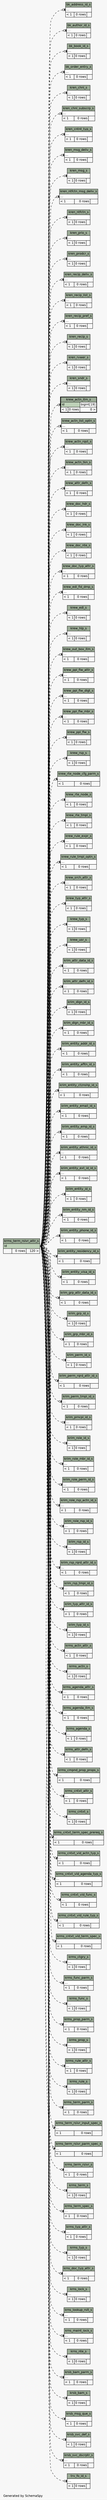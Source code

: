 // dot 2.28.0 on Mac OS X 10.7.2
// SchemaSpy rev 590
digraph "impliedTwoDegreesRelationshipsDiagram" {
  graph [
    rankdir="RL"
    bgcolor="#f7f7f7"
    label="\nGenerated by SchemaSpy"
    labeljust="l"
    nodesep="0.18"
    ranksep="0.46"
    fontname="Helvetica"
    fontsize="11"
  ];
  node [
    fontname="Helvetica"
    fontsize="11"
    shape="plaintext"
  ];
  edge [
    arrowsize="0.8"
  ];
  "bk_address_id_s":"elipses":w -> "krms_term_rslvr_attr_s":"id":e [arrowhead=none dir=back arrowtail=teeodot style=dashed];
  "bk_author_id_s":"elipses":w -> "krms_term_rslvr_attr_s":"id":e [arrowhead=none dir=back arrowtail=teeodot style=dashed];
  "bk_book_id_s":"elipses":w -> "krms_term_rslvr_attr_s":"id":e [arrowhead=none dir=back arrowtail=teeodot style=dashed];
  "bk_order_entry_s":"elipses":w -> "krms_term_rslvr_attr_s":"id":e [arrowhead=none dir=back arrowtail=teeodot style=dashed];
  "kren_chnl_s":"elipses":w -> "krms_term_rslvr_attr_s":"id":e [arrowhead=none dir=back arrowtail=teeodot style=dashed];
  "kren_chnl_subscrp_s":"elipses":w -> "krms_term_rslvr_attr_s":"id":e [arrowhead=none dir=back arrowtail=teeodot style=dashed];
  "kren_cntnt_typ_s":"elipses":w -> "krms_term_rslvr_attr_s":"id":e [arrowhead=none dir=back arrowtail=teeodot style=dashed];
  "kren_msg_deliv_s":"elipses":w -> "krms_term_rslvr_attr_s":"id":e [arrowhead=none dir=back arrowtail=teeodot style=dashed];
  "kren_msg_s":"elipses":w -> "krms_term_rslvr_attr_s":"id":e [arrowhead=none dir=back arrowtail=teeodot style=dashed];
  "kren_ntfctn_msg_deliv_s":"elipses":w -> "krms_term_rslvr_attr_s":"id":e [arrowhead=none dir=back arrowtail=teeodot style=dashed];
  "kren_ntfctn_s":"elipses":w -> "krms_term_rslvr_attr_s":"id":e [arrowhead=none dir=back arrowtail=teeodot style=dashed];
  "kren_prio_s":"elipses":w -> "krms_term_rslvr_attr_s":"id":e [arrowhead=none dir=back arrowtail=teeodot style=dashed];
  "kren_prodcr_s":"elipses":w -> "krms_term_rslvr_attr_s":"id":e [arrowhead=none dir=back arrowtail=teeodot style=dashed];
  "kren_recip_deliv_s":"elipses":w -> "krms_term_rslvr_attr_s":"id":e [arrowhead=none dir=back arrowtail=teeodot style=dashed];
  "kren_recip_list_s":"elipses":w -> "krms_term_rslvr_attr_s":"id":e [arrowhead=none dir=back arrowtail=teeodot style=dashed];
  "kren_recip_pref_s":"elipses":w -> "krms_term_rslvr_attr_s":"id":e [arrowhead=none dir=back arrowtail=teeodot style=dashed];
  "kren_recip_s":"elipses":w -> "krms_term_rslvr_attr_s":"id":e [arrowhead=none dir=back arrowtail=teeodot style=dashed];
  "kren_rvwer_s":"elipses":w -> "krms_term_rslvr_attr_s":"id":e [arrowhead=none dir=back arrowtail=teeodot style=dashed];
  "kren_sndr_s":"elipses":w -> "krms_term_rslvr_attr_s":"id":e [arrowhead=none dir=back arrowtail=teeodot style=dashed];
  "krew_actn_itm_s":"id":w -> "krms_term_rslvr_attr_s":"id":e [arrowhead=none dir=back arrowtail=teeodot style=dashed];
  "krew_actn_list_optn_s":"elipses":w -> "krms_term_rslvr_attr_s":"id":e [arrowhead=none dir=back arrowtail=teeodot style=dashed];
  "krew_actn_rqst_s":"elipses":w -> "krms_term_rslvr_attr_s":"id":e [arrowhead=none dir=back arrowtail=teeodot style=dashed];
  "krew_actn_tkn_s":"elipses":w -> "krms_term_rslvr_attr_s":"id":e [arrowhead=none dir=back arrowtail=teeodot style=dashed];
  "krew_attr_defn_s":"elipses":w -> "krms_term_rslvr_attr_s":"id":e [arrowhead=none dir=back arrowtail=teeodot style=dashed];
  "krew_doc_hdr_s":"elipses":w -> "krms_term_rslvr_attr_s":"id":e [arrowhead=none dir=back arrowtail=teeodot style=dashed];
  "krew_doc_lnk_s":"elipses":w -> "krms_term_rslvr_attr_s":"id":e [arrowhead=none dir=back arrowtail=teeodot style=dashed];
  "krew_doc_nte_s":"elipses":w -> "krms_term_rslvr_attr_s":"id":e [arrowhead=none dir=back arrowtail=teeodot style=dashed];
  "krew_doc_typ_attr_s":"elipses":w -> "krms_term_rslvr_attr_s":"id":e [arrowhead=none dir=back arrowtail=teeodot style=dashed];
  "krew_edl_fld_dmp_s":"elipses":w -> "krms_term_rslvr_attr_s":"id":e [arrowhead=none dir=back arrowtail=teeodot style=dashed];
  "krew_edl_s":"elipses":w -> "krms_term_rslvr_attr_s":"id":e [arrowhead=none dir=back arrowtail=teeodot style=dashed];
  "krew_hlp_s":"elipses":w -> "krms_term_rslvr_attr_s":"id":e [arrowhead=none dir=back arrowtail=teeodot style=dashed];
  "krew_out_box_itm_s":"elipses":w -> "krms_term_rslvr_attr_s":"id":e [arrowhead=none dir=back arrowtail=teeodot style=dashed];
  "krew_ppl_flw_attr_s":"elipses":w -> "krms_term_rslvr_attr_s":"id":e [arrowhead=none dir=back arrowtail=teeodot style=dashed];
  "krew_ppl_flw_dlgt_s":"elipses":w -> "krms_term_rslvr_attr_s":"id":e [arrowhead=none dir=back arrowtail=teeodot style=dashed];
  "krew_ppl_flw_mbr_s":"elipses":w -> "krms_term_rslvr_attr_s":"id":e [arrowhead=none dir=back arrowtail=teeodot style=dashed];
  "krew_ppl_flw_s":"elipses":w -> "krms_term_rslvr_attr_s":"id":e [arrowhead=none dir=back arrowtail=teeodot style=dashed];
  "krew_rsp_s":"elipses":w -> "krms_term_rslvr_attr_s":"id":e [arrowhead=none dir=back arrowtail=teeodot style=dashed];
  "krew_rte_node_cfg_parm_s":"elipses":w -> "krms_term_rslvr_attr_s":"id":e [arrowhead=none dir=back arrowtail=teeodot style=dashed];
  "krew_rte_node_s":"elipses":w -> "krms_term_rslvr_attr_s":"id":e [arrowhead=none dir=back arrowtail=teeodot style=dashed];
  "krew_rte_tmpl_s":"elipses":w -> "krms_term_rslvr_attr_s":"id":e [arrowhead=none dir=back arrowtail=teeodot style=dashed];
  "krew_rule_expr_s":"elipses":w -> "krms_term_rslvr_attr_s":"id":e [arrowhead=none dir=back arrowtail=teeodot style=dashed];
  "krew_rule_tmpl_optn_s":"elipses":w -> "krms_term_rslvr_attr_s":"id":e [arrowhead=none dir=back arrowtail=teeodot style=dashed];
  "krew_srch_attr_s":"elipses":w -> "krms_term_rslvr_attr_s":"id":e [arrowhead=none dir=back arrowtail=teeodot style=dashed];
  "krew_typ_attr_s":"elipses":w -> "krms_term_rslvr_attr_s":"id":e [arrowhead=none dir=back arrowtail=teeodot style=dashed];
  "krew_typ_s":"elipses":w -> "krms_term_rslvr_attr_s":"id":e [arrowhead=none dir=back arrowtail=teeodot style=dashed];
  "krew_usr_s":"elipses":w -> "krms_term_rslvr_attr_s":"id":e [arrowhead=none dir=back arrowtail=teeodot style=dashed];
  "krim_attr_data_id_s":"elipses":w -> "krms_term_rslvr_attr_s":"id":e [arrowhead=none dir=back arrowtail=teeodot style=dashed];
  "krim_attr_defn_id_s":"elipses":w -> "krms_term_rslvr_attr_s":"id":e [arrowhead=none dir=back arrowtail=teeodot style=dashed];
  "krim_dlgn_id_s":"elipses":w -> "krms_term_rslvr_attr_s":"id":e [arrowhead=none dir=back arrowtail=teeodot style=dashed];
  "krim_dlgn_mbr_id_s":"elipses":w -> "krms_term_rslvr_attr_s":"id":e [arrowhead=none dir=back arrowtail=teeodot style=dashed];
  "krim_entity_addr_id_s":"elipses":w -> "krms_term_rslvr_attr_s":"id":e [arrowhead=none dir=back arrowtail=teeodot style=dashed];
  "krim_entity_afltn_id_s":"elipses":w -> "krms_term_rslvr_attr_s":"id":e [arrowhead=none dir=back arrowtail=teeodot style=dashed];
  "krim_entity_ctznshp_id_s":"elipses":w -> "krms_term_rslvr_attr_s":"id":e [arrowhead=none dir=back arrowtail=teeodot style=dashed];
  "krim_entity_email_id_s":"elipses":w -> "krms_term_rslvr_attr_s":"id":e [arrowhead=none dir=back arrowtail=teeodot style=dashed];
  "krim_entity_emp_id_s":"elipses":w -> "krms_term_rslvr_attr_s":"id":e [arrowhead=none dir=back arrowtail=teeodot style=dashed];
  "krim_entity_ethnic_id_s":"elipses":w -> "krms_term_rslvr_attr_s":"id":e [arrowhead=none dir=back arrowtail=teeodot style=dashed];
  "krim_entity_ext_id_id_s":"elipses":w -> "krms_term_rslvr_attr_s":"id":e [arrowhead=none dir=back arrowtail=teeodot style=dashed];
  "krim_entity_id_s":"elipses":w -> "krms_term_rslvr_attr_s":"id":e [arrowhead=none dir=back arrowtail=teeodot style=dashed];
  "krim_entity_nm_id_s":"elipses":w -> "krms_term_rslvr_attr_s":"id":e [arrowhead=none dir=back arrowtail=teeodot style=dashed];
  "krim_entity_phone_id_s":"elipses":w -> "krms_term_rslvr_attr_s":"id":e [arrowhead=none dir=back arrowtail=teeodot style=dashed];
  "krim_entity_residency_id_s":"elipses":w -> "krms_term_rslvr_attr_s":"id":e [arrowhead=none dir=back arrowtail=teeodot style=dashed];
  "krim_entity_visa_id_s":"elipses":w -> "krms_term_rslvr_attr_s":"id":e [arrowhead=none dir=back arrowtail=teeodot style=dashed];
  "krim_grp_attr_data_id_s":"elipses":w -> "krms_term_rslvr_attr_s":"id":e [arrowhead=none dir=back arrowtail=teeodot style=dashed];
  "krim_grp_id_s":"elipses":w -> "krms_term_rslvr_attr_s":"id":e [arrowhead=none dir=back arrowtail=teeodot style=dashed];
  "krim_grp_mbr_id_s":"elipses":w -> "krms_term_rslvr_attr_s":"id":e [arrowhead=none dir=back arrowtail=teeodot style=dashed];
  "krim_perm_id_s":"elipses":w -> "krms_term_rslvr_attr_s":"id":e [arrowhead=none dir=back arrowtail=teeodot style=dashed];
  "krim_perm_rqrd_attr_id_s":"elipses":w -> "krms_term_rslvr_attr_s":"id":e [arrowhead=none dir=back arrowtail=teeodot style=dashed];
  "krim_perm_tmpl_id_s":"elipses":w -> "krms_term_rslvr_attr_s":"id":e [arrowhead=none dir=back arrowtail=teeodot style=dashed];
  "krim_prncpl_id_s":"elipses":w -> "krms_term_rslvr_attr_s":"id":e [arrowhead=none dir=back arrowtail=teeodot style=dashed];
  "krim_role_id_s":"elipses":w -> "krms_term_rslvr_attr_s":"id":e [arrowhead=none dir=back arrowtail=teeodot style=dashed];
  "krim_role_mbr_id_s":"elipses":w -> "krms_term_rslvr_attr_s":"id":e [arrowhead=none dir=back arrowtail=teeodot style=dashed];
  "krim_role_perm_id_s":"elipses":w -> "krms_term_rslvr_attr_s":"id":e [arrowhead=none dir=back arrowtail=teeodot style=dashed];
  "krim_role_rsp_actn_id_s":"elipses":w -> "krms_term_rslvr_attr_s":"id":e [arrowhead=none dir=back arrowtail=teeodot style=dashed];
  "krim_role_rsp_id_s":"elipses":w -> "krms_term_rslvr_attr_s":"id":e [arrowhead=none dir=back arrowtail=teeodot style=dashed];
  "krim_rsp_id_s":"elipses":w -> "krms_term_rslvr_attr_s":"id":e [arrowhead=none dir=back arrowtail=teeodot style=dashed];
  "krim_rsp_rqrd_attr_id_s":"elipses":w -> "krms_term_rslvr_attr_s":"id":e [arrowhead=none dir=back arrowtail=teeodot style=dashed];
  "krim_rsp_tmpl_id_s":"elipses":w -> "krms_term_rslvr_attr_s":"id":e [arrowhead=none dir=back arrowtail=teeodot style=dashed];
  "krim_typ_attr_id_s":"elipses":w -> "krms_term_rslvr_attr_s":"id":e [arrowhead=none dir=back arrowtail=teeodot style=dashed];
  "krim_typ_id_s":"elipses":w -> "krms_term_rslvr_attr_s":"id":e [arrowhead=none dir=back arrowtail=teeodot style=dashed];
  "krms_actn_attr_s":"elipses":w -> "krms_term_rslvr_attr_s":"id":e [arrowhead=none dir=back arrowtail=teeodot style=dashed];
  "krms_actn_s":"elipses":w -> "krms_term_rslvr_attr_s":"id":e [arrowhead=none dir=back arrowtail=teeodot style=dashed];
  "krms_agenda_attr_s":"elipses":w -> "krms_term_rslvr_attr_s":"id":e [arrowhead=none dir=back arrowtail=teeodot style=dashed];
  "krms_agenda_itm_s":"elipses":w -> "krms_term_rslvr_attr_s":"id":e [arrowhead=none dir=back arrowtail=teeodot style=dashed];
  "krms_agenda_s":"elipses":w -> "krms_term_rslvr_attr_s":"id":e [arrowhead=none dir=back arrowtail=teeodot style=dashed];
  "krms_attr_defn_s":"elipses":w -> "krms_term_rslvr_attr_s":"id":e [arrowhead=none dir=back arrowtail=teeodot style=dashed];
  "krms_cmpnd_prop_props_s":"elipses":w -> "krms_term_rslvr_attr_s":"id":e [arrowhead=none dir=back arrowtail=teeodot style=dashed];
  "krms_cntxt_attr_s":"elipses":w -> "krms_term_rslvr_attr_s":"id":e [arrowhead=none dir=back arrowtail=teeodot style=dashed];
  "krms_cntxt_s":"elipses":w -> "krms_term_rslvr_attr_s":"id":e [arrowhead=none dir=back arrowtail=teeodot style=dashed];
  "krms_cntxt_term_spec_prereq_s":"elipses":w -> "krms_term_rslvr_attr_s":"id":e [arrowhead=none dir=back arrowtail=teeodot style=dashed];
  "krms_cntxt_vld_actn_typ_s":"elipses":w -> "krms_term_rslvr_attr_s":"id":e [arrowhead=none dir=back arrowtail=teeodot style=dashed];
  "krms_cntxt_vld_agenda_typ_s":"elipses":w -> "krms_term_rslvr_attr_s":"id":e [arrowhead=none dir=back arrowtail=teeodot style=dashed];
  "krms_cntxt_vld_func_s":"elipses":w -> "krms_term_rslvr_attr_s":"id":e [arrowhead=none dir=back arrowtail=teeodot style=dashed];
  "krms_cntxt_vld_rule_typ_s":"elipses":w -> "krms_term_rslvr_attr_s":"id":e [arrowhead=none dir=back arrowtail=teeodot style=dashed];
  "krms_cntxt_vld_term_spec_s":"elipses":w -> "krms_term_rslvr_attr_s":"id":e [arrowhead=none dir=back arrowtail=teeodot style=dashed];
  "krms_ctgry_s":"elipses":w -> "krms_term_rslvr_attr_s":"id":e [arrowhead=none dir=back arrowtail=teeodot style=dashed];
  "krms_func_parm_s":"elipses":w -> "krms_term_rslvr_attr_s":"id":e [arrowhead=none dir=back arrowtail=teeodot style=dashed];
  "krms_func_s":"elipses":w -> "krms_term_rslvr_attr_s":"id":e [arrowhead=none dir=back arrowtail=teeodot style=dashed];
  "krms_prop_parm_s":"elipses":w -> "krms_term_rslvr_attr_s":"id":e [arrowhead=none dir=back arrowtail=teeodot style=dashed];
  "krms_prop_s":"elipses":w -> "krms_term_rslvr_attr_s":"id":e [arrowhead=none dir=back arrowtail=teeodot style=dashed];
  "krms_rule_attr_s":"elipses":w -> "krms_term_rslvr_attr_s":"id":e [arrowhead=none dir=back arrowtail=teeodot style=dashed];
  "krms_rule_s":"elipses":w -> "krms_term_rslvr_attr_s":"id":e [arrowhead=none dir=back arrowtail=teeodot style=dashed];
  "krms_term_parm_s":"elipses":w -> "krms_term_rslvr_attr_s":"id":e [arrowhead=none dir=back arrowtail=teeodot style=dashed];
  "krms_term_rslvr_input_spec_s":"elipses":w -> "krms_term_rslvr_attr_s":"id":e [arrowhead=none dir=back arrowtail=teeodot style=dashed];
  "krms_term_rslvr_parm_spec_s":"elipses":w -> "krms_term_rslvr_attr_s":"id":e [arrowhead=none dir=back arrowtail=teeodot style=dashed];
  "krms_term_rslvr_s":"elipses":w -> "krms_term_rslvr_attr_s":"id":e [arrowhead=none dir=back arrowtail=teeodot style=dashed];
  "krms_term_s":"elipses":w -> "krms_term_rslvr_attr_s":"id":e [arrowhead=none dir=back arrowtail=teeodot style=dashed];
  "krms_term_spec_s":"elipses":w -> "krms_term_rslvr_attr_s":"id":e [arrowhead=none dir=back arrowtail=teeodot style=dashed];
  "krms_typ_attr_s":"elipses":w -> "krms_term_rslvr_attr_s":"id":e [arrowhead=none dir=back arrowtail=teeodot style=dashed];
  "krms_typ_s":"elipses":w -> "krms_term_rslvr_attr_s":"id":e [arrowhead=none dir=back arrowtail=teeodot style=dashed];
  "krns_doc_typ_attr_s":"elipses":w -> "krms_term_rslvr_attr_s":"id":e [arrowhead=none dir=back arrowtail=teeodot style=dashed];
  "krns_lock_s":"elipses":w -> "krms_term_rslvr_attr_s":"id":e [arrowhead=none dir=back arrowtail=teeodot style=dashed];
  "krns_lookup_rslt_s":"elipses":w -> "krms_term_rslvr_attr_s":"id":e [arrowhead=none dir=back arrowtail=teeodot style=dashed];
  "krns_maint_lock_s":"elipses":w -> "krms_term_rslvr_attr_s":"id":e [arrowhead=none dir=back arrowtail=teeodot style=dashed];
  "krns_nte_s":"elipses":w -> "krms_term_rslvr_attr_s":"id":e [arrowhead=none dir=back arrowtail=teeodot style=dashed];
  "krsb_bam_parm_s":"elipses":w -> "krms_term_rslvr_attr_s":"id":e [arrowhead=none dir=back arrowtail=teeodot style=dashed];
  "krsb_bam_s":"elipses":w -> "krms_term_rslvr_attr_s":"id":e [arrowhead=none dir=back arrowtail=teeodot style=dashed];
  "krsb_msg_que_s":"elipses":w -> "krms_term_rslvr_attr_s":"id":e [arrowhead=none dir=back arrowtail=teeodot style=dashed];
  "krsb_svc_def_s":"elipses":w -> "krms_term_rslvr_attr_s":"id":e [arrowhead=none dir=back arrowtail=teeodot style=dashed];
  "krsb_svc_dscrptr_s":"elipses":w -> "krms_term_rslvr_attr_s":"id":e [arrowhead=none dir=back arrowtail=teeodot style=dashed];
  "trv_fo_id_s":"elipses":w -> "krms_term_rslvr_attr_s":"id":e [arrowhead=none dir=back arrowtail=teeodot style=dashed];
  "bk_address_id_s" [
    label=<
    <TABLE BORDER="0" CELLBORDER="1" CELLSPACING="0" BGCOLOR="#ffffff">
      <TR><TD COLSPAN="3" BGCOLOR="#9bab96" ALIGN="CENTER">bk_address_id_s</TD></TR>
      <TR><TD PORT="elipses" COLSPAN="3" ALIGN="LEFT">...</TD></TR>
      <TR><TD ALIGN="LEFT" BGCOLOR="#f7f7f7">&lt; 1</TD><TD ALIGN="RIGHT" BGCOLOR="#f7f7f7">0 rows</TD><TD ALIGN="RIGHT" BGCOLOR="#f7f7f7">  </TD></TR>
    </TABLE>>
    URL="bk_address_id_s.html"
    tooltip="bk_address_id_s"
  ];
  "bk_author_id_s" [
    label=<
    <TABLE BORDER="0" CELLBORDER="1" CELLSPACING="0" BGCOLOR="#ffffff">
      <TR><TD COLSPAN="3" BGCOLOR="#9bab96" ALIGN="CENTER">bk_author_id_s</TD></TR>
      <TR><TD PORT="elipses" COLSPAN="3" ALIGN="LEFT">...</TD></TR>
      <TR><TD ALIGN="LEFT" BGCOLOR="#f7f7f7">&lt; 1</TD><TD ALIGN="RIGHT" BGCOLOR="#f7f7f7">0 rows</TD><TD ALIGN="RIGHT" BGCOLOR="#f7f7f7">  </TD></TR>
    </TABLE>>
    URL="bk_author_id_s.html"
    tooltip="bk_author_id_s"
  ];
  "bk_book_id_s" [
    label=<
    <TABLE BORDER="0" CELLBORDER="1" CELLSPACING="0" BGCOLOR="#ffffff">
      <TR><TD COLSPAN="3" BGCOLOR="#9bab96" ALIGN="CENTER">bk_book_id_s</TD></TR>
      <TR><TD PORT="elipses" COLSPAN="3" ALIGN="LEFT">...</TD></TR>
      <TR><TD ALIGN="LEFT" BGCOLOR="#f7f7f7">&lt; 1</TD><TD ALIGN="RIGHT" BGCOLOR="#f7f7f7">0 rows</TD><TD ALIGN="RIGHT" BGCOLOR="#f7f7f7">  </TD></TR>
    </TABLE>>
    URL="bk_book_id_s.html"
    tooltip="bk_book_id_s"
  ];
  "bk_order_entry_s" [
    label=<
    <TABLE BORDER="0" CELLBORDER="1" CELLSPACING="0" BGCOLOR="#ffffff">
      <TR><TD COLSPAN="3" BGCOLOR="#9bab96" ALIGN="CENTER">bk_order_entry_s</TD></TR>
      <TR><TD PORT="elipses" COLSPAN="3" ALIGN="LEFT">...</TD></TR>
      <TR><TD ALIGN="LEFT" BGCOLOR="#f7f7f7">&lt; 1</TD><TD ALIGN="RIGHT" BGCOLOR="#f7f7f7">0 rows</TD><TD ALIGN="RIGHT" BGCOLOR="#f7f7f7">  </TD></TR>
    </TABLE>>
    URL="bk_order_entry_s.html"
    tooltip="bk_order_entry_s"
  ];
  "kren_chnl_s" [
    label=<
    <TABLE BORDER="0" CELLBORDER="1" CELLSPACING="0" BGCOLOR="#ffffff">
      <TR><TD COLSPAN="3" BGCOLOR="#9bab96" ALIGN="CENTER">kren_chnl_s</TD></TR>
      <TR><TD PORT="elipses" COLSPAN="3" ALIGN="LEFT">...</TD></TR>
      <TR><TD ALIGN="LEFT" BGCOLOR="#f7f7f7">&lt; 1</TD><TD ALIGN="RIGHT" BGCOLOR="#f7f7f7">0 rows</TD><TD ALIGN="RIGHT" BGCOLOR="#f7f7f7">  </TD></TR>
    </TABLE>>
    URL="kren_chnl_s.html"
    tooltip="kren_chnl_s"
  ];
  "kren_chnl_subscrp_s" [
    label=<
    <TABLE BORDER="0" CELLBORDER="1" CELLSPACING="0" BGCOLOR="#ffffff">
      <TR><TD COLSPAN="3" BGCOLOR="#9bab96" ALIGN="CENTER">kren_chnl_subscrp_s</TD></TR>
      <TR><TD PORT="elipses" COLSPAN="3" ALIGN="LEFT">...</TD></TR>
      <TR><TD ALIGN="LEFT" BGCOLOR="#f7f7f7">&lt; 1</TD><TD ALIGN="RIGHT" BGCOLOR="#f7f7f7">0 rows</TD><TD ALIGN="RIGHT" BGCOLOR="#f7f7f7">  </TD></TR>
    </TABLE>>
    URL="kren_chnl_subscrp_s.html"
    tooltip="kren_chnl_subscrp_s"
  ];
  "kren_cntnt_typ_s" [
    label=<
    <TABLE BORDER="0" CELLBORDER="1" CELLSPACING="0" BGCOLOR="#ffffff">
      <TR><TD COLSPAN="3" BGCOLOR="#9bab96" ALIGN="CENTER">kren_cntnt_typ_s</TD></TR>
      <TR><TD PORT="elipses" COLSPAN="3" ALIGN="LEFT">...</TD></TR>
      <TR><TD ALIGN="LEFT" BGCOLOR="#f7f7f7">&lt; 1</TD><TD ALIGN="RIGHT" BGCOLOR="#f7f7f7">0 rows</TD><TD ALIGN="RIGHT" BGCOLOR="#f7f7f7">  </TD></TR>
    </TABLE>>
    URL="kren_cntnt_typ_s.html"
    tooltip="kren_cntnt_typ_s"
  ];
  "kren_msg_deliv_s" [
    label=<
    <TABLE BORDER="0" CELLBORDER="1" CELLSPACING="0" BGCOLOR="#ffffff">
      <TR><TD COLSPAN="3" BGCOLOR="#9bab96" ALIGN="CENTER">kren_msg_deliv_s</TD></TR>
      <TR><TD PORT="elipses" COLSPAN="3" ALIGN="LEFT">...</TD></TR>
      <TR><TD ALIGN="LEFT" BGCOLOR="#f7f7f7">&lt; 1</TD><TD ALIGN="RIGHT" BGCOLOR="#f7f7f7">0 rows</TD><TD ALIGN="RIGHT" BGCOLOR="#f7f7f7">  </TD></TR>
    </TABLE>>
    URL="kren_msg_deliv_s.html"
    tooltip="kren_msg_deliv_s"
  ];
  "kren_msg_s" [
    label=<
    <TABLE BORDER="0" CELLBORDER="1" CELLSPACING="0" BGCOLOR="#ffffff">
      <TR><TD COLSPAN="3" BGCOLOR="#9bab96" ALIGN="CENTER">kren_msg_s</TD></TR>
      <TR><TD PORT="elipses" COLSPAN="3" ALIGN="LEFT">...</TD></TR>
      <TR><TD ALIGN="LEFT" BGCOLOR="#f7f7f7">&lt; 1</TD><TD ALIGN="RIGHT" BGCOLOR="#f7f7f7">0 rows</TD><TD ALIGN="RIGHT" BGCOLOR="#f7f7f7">  </TD></TR>
    </TABLE>>
    URL="kren_msg_s.html"
    tooltip="kren_msg_s"
  ];
  "kren_ntfctn_msg_deliv_s" [
    label=<
    <TABLE BORDER="0" CELLBORDER="1" CELLSPACING="0" BGCOLOR="#ffffff">
      <TR><TD COLSPAN="3" BGCOLOR="#9bab96" ALIGN="CENTER">kren_ntfctn_msg_deliv_s</TD></TR>
      <TR><TD PORT="elipses" COLSPAN="3" ALIGN="LEFT">...</TD></TR>
      <TR><TD ALIGN="LEFT" BGCOLOR="#f7f7f7">&lt; 1</TD><TD ALIGN="RIGHT" BGCOLOR="#f7f7f7">0 rows</TD><TD ALIGN="RIGHT" BGCOLOR="#f7f7f7">  </TD></TR>
    </TABLE>>
    URL="kren_ntfctn_msg_deliv_s.html"
    tooltip="kren_ntfctn_msg_deliv_s"
  ];
  "kren_ntfctn_s" [
    label=<
    <TABLE BORDER="0" CELLBORDER="1" CELLSPACING="0" BGCOLOR="#ffffff">
      <TR><TD COLSPAN="3" BGCOLOR="#9bab96" ALIGN="CENTER">kren_ntfctn_s</TD></TR>
      <TR><TD PORT="elipses" COLSPAN="3" ALIGN="LEFT">...</TD></TR>
      <TR><TD ALIGN="LEFT" BGCOLOR="#f7f7f7">&lt; 1</TD><TD ALIGN="RIGHT" BGCOLOR="#f7f7f7">0 rows</TD><TD ALIGN="RIGHT" BGCOLOR="#f7f7f7">  </TD></TR>
    </TABLE>>
    URL="kren_ntfctn_s.html"
    tooltip="kren_ntfctn_s"
  ];
  "kren_prio_s" [
    label=<
    <TABLE BORDER="0" CELLBORDER="1" CELLSPACING="0" BGCOLOR="#ffffff">
      <TR><TD COLSPAN="3" BGCOLOR="#9bab96" ALIGN="CENTER">kren_prio_s</TD></TR>
      <TR><TD PORT="elipses" COLSPAN="3" ALIGN="LEFT">...</TD></TR>
      <TR><TD ALIGN="LEFT" BGCOLOR="#f7f7f7">&lt; 1</TD><TD ALIGN="RIGHT" BGCOLOR="#f7f7f7">0 rows</TD><TD ALIGN="RIGHT" BGCOLOR="#f7f7f7">  </TD></TR>
    </TABLE>>
    URL="kren_prio_s.html"
    tooltip="kren_prio_s"
  ];
  "kren_prodcr_s" [
    label=<
    <TABLE BORDER="0" CELLBORDER="1" CELLSPACING="0" BGCOLOR="#ffffff">
      <TR><TD COLSPAN="3" BGCOLOR="#9bab96" ALIGN="CENTER">kren_prodcr_s</TD></TR>
      <TR><TD PORT="elipses" COLSPAN="3" ALIGN="LEFT">...</TD></TR>
      <TR><TD ALIGN="LEFT" BGCOLOR="#f7f7f7">&lt; 1</TD><TD ALIGN="RIGHT" BGCOLOR="#f7f7f7">0 rows</TD><TD ALIGN="RIGHT" BGCOLOR="#f7f7f7">  </TD></TR>
    </TABLE>>
    URL="kren_prodcr_s.html"
    tooltip="kren_prodcr_s"
  ];
  "kren_recip_deliv_s" [
    label=<
    <TABLE BORDER="0" CELLBORDER="1" CELLSPACING="0" BGCOLOR="#ffffff">
      <TR><TD COLSPAN="3" BGCOLOR="#9bab96" ALIGN="CENTER">kren_recip_deliv_s</TD></TR>
      <TR><TD PORT="elipses" COLSPAN="3" ALIGN="LEFT">...</TD></TR>
      <TR><TD ALIGN="LEFT" BGCOLOR="#f7f7f7">&lt; 1</TD><TD ALIGN="RIGHT" BGCOLOR="#f7f7f7">0 rows</TD><TD ALIGN="RIGHT" BGCOLOR="#f7f7f7">  </TD></TR>
    </TABLE>>
    URL="kren_recip_deliv_s.html"
    tooltip="kren_recip_deliv_s"
  ];
  "kren_recip_list_s" [
    label=<
    <TABLE BORDER="0" CELLBORDER="1" CELLSPACING="0" BGCOLOR="#ffffff">
      <TR><TD COLSPAN="3" BGCOLOR="#9bab96" ALIGN="CENTER">kren_recip_list_s</TD></TR>
      <TR><TD PORT="elipses" COLSPAN="3" ALIGN="LEFT">...</TD></TR>
      <TR><TD ALIGN="LEFT" BGCOLOR="#f7f7f7">&lt; 1</TD><TD ALIGN="RIGHT" BGCOLOR="#f7f7f7">0 rows</TD><TD ALIGN="RIGHT" BGCOLOR="#f7f7f7">  </TD></TR>
    </TABLE>>
    URL="kren_recip_list_s.html"
    tooltip="kren_recip_list_s"
  ];
  "kren_recip_pref_s" [
    label=<
    <TABLE BORDER="0" CELLBORDER="1" CELLSPACING="0" BGCOLOR="#ffffff">
      <TR><TD COLSPAN="3" BGCOLOR="#9bab96" ALIGN="CENTER">kren_recip_pref_s</TD></TR>
      <TR><TD PORT="elipses" COLSPAN="3" ALIGN="LEFT">...</TD></TR>
      <TR><TD ALIGN="LEFT" BGCOLOR="#f7f7f7">&lt; 1</TD><TD ALIGN="RIGHT" BGCOLOR="#f7f7f7">0 rows</TD><TD ALIGN="RIGHT" BGCOLOR="#f7f7f7">  </TD></TR>
    </TABLE>>
    URL="kren_recip_pref_s.html"
    tooltip="kren_recip_pref_s"
  ];
  "kren_recip_s" [
    label=<
    <TABLE BORDER="0" CELLBORDER="1" CELLSPACING="0" BGCOLOR="#ffffff">
      <TR><TD COLSPAN="3" BGCOLOR="#9bab96" ALIGN="CENTER">kren_recip_s</TD></TR>
      <TR><TD PORT="elipses" COLSPAN="3" ALIGN="LEFT">...</TD></TR>
      <TR><TD ALIGN="LEFT" BGCOLOR="#f7f7f7">&lt; 1</TD><TD ALIGN="RIGHT" BGCOLOR="#f7f7f7">0 rows</TD><TD ALIGN="RIGHT" BGCOLOR="#f7f7f7">  </TD></TR>
    </TABLE>>
    URL="kren_recip_s.html"
    tooltip="kren_recip_s"
  ];
  "kren_rvwer_s" [
    label=<
    <TABLE BORDER="0" CELLBORDER="1" CELLSPACING="0" BGCOLOR="#ffffff">
      <TR><TD COLSPAN="3" BGCOLOR="#9bab96" ALIGN="CENTER">kren_rvwer_s</TD></TR>
      <TR><TD PORT="elipses" COLSPAN="3" ALIGN="LEFT">...</TD></TR>
      <TR><TD ALIGN="LEFT" BGCOLOR="#f7f7f7">&lt; 1</TD><TD ALIGN="RIGHT" BGCOLOR="#f7f7f7">0 rows</TD><TD ALIGN="RIGHT" BGCOLOR="#f7f7f7">  </TD></TR>
    </TABLE>>
    URL="kren_rvwer_s.html"
    tooltip="kren_rvwer_s"
  ];
  "kren_sndr_s" [
    label=<
    <TABLE BORDER="0" CELLBORDER="1" CELLSPACING="0" BGCOLOR="#ffffff">
      <TR><TD COLSPAN="3" BGCOLOR="#9bab96" ALIGN="CENTER">kren_sndr_s</TD></TR>
      <TR><TD PORT="elipses" COLSPAN="3" ALIGN="LEFT">...</TD></TR>
      <TR><TD ALIGN="LEFT" BGCOLOR="#f7f7f7">&lt; 1</TD><TD ALIGN="RIGHT" BGCOLOR="#f7f7f7">0 rows</TD><TD ALIGN="RIGHT" BGCOLOR="#f7f7f7">  </TD></TR>
    </TABLE>>
    URL="kren_sndr_s.html"
    tooltip="kren_sndr_s"
  ];
  "krew_actn_itm_s" [
    label=<
    <TABLE BORDER="2" CELLBORDER="1" CELLSPACING="0" BGCOLOR="#ffffff">
      <TR><TD COLSPAN="3" BGCOLOR="#9bab96" ALIGN="CENTER">krew_actn_itm_s</TD></TR>
      <TR><TD PORT="id" COLSPAN="2" BGCOLOR="#bed1b8" ALIGN="LEFT">id</TD><TD PORT="id.type" ALIGN="LEFT">bigint[19]</TD></TR>
      <TR><TD ALIGN="LEFT" BGCOLOR="#f7f7f7">&lt; 1</TD><TD ALIGN="RIGHT" BGCOLOR="#f7f7f7">0 rows</TD><TD ALIGN="RIGHT" BGCOLOR="#f7f7f7">0 &gt;</TD></TR>
    </TABLE>>
    URL="krew_actn_itm_s.html"
    tooltip="krew_actn_itm_s"
  ];
  "krew_actn_list_optn_s" [
    label=<
    <TABLE BORDER="0" CELLBORDER="1" CELLSPACING="0" BGCOLOR="#ffffff">
      <TR><TD COLSPAN="3" BGCOLOR="#9bab96" ALIGN="CENTER">krew_actn_list_optn_s</TD></TR>
      <TR><TD PORT="elipses" COLSPAN="3" ALIGN="LEFT">...</TD></TR>
      <TR><TD ALIGN="LEFT" BGCOLOR="#f7f7f7">&lt; 1</TD><TD ALIGN="RIGHT" BGCOLOR="#f7f7f7">0 rows</TD><TD ALIGN="RIGHT" BGCOLOR="#f7f7f7">  </TD></TR>
    </TABLE>>
    URL="krew_actn_list_optn_s.html"
    tooltip="krew_actn_list_optn_s"
  ];
  "krew_actn_rqst_s" [
    label=<
    <TABLE BORDER="0" CELLBORDER="1" CELLSPACING="0" BGCOLOR="#ffffff">
      <TR><TD COLSPAN="3" BGCOLOR="#9bab96" ALIGN="CENTER">krew_actn_rqst_s</TD></TR>
      <TR><TD PORT="elipses" COLSPAN="3" ALIGN="LEFT">...</TD></TR>
      <TR><TD ALIGN="LEFT" BGCOLOR="#f7f7f7">&lt; 1</TD><TD ALIGN="RIGHT" BGCOLOR="#f7f7f7">0 rows</TD><TD ALIGN="RIGHT" BGCOLOR="#f7f7f7">  </TD></TR>
    </TABLE>>
    URL="krew_actn_rqst_s.html"
    tooltip="krew_actn_rqst_s"
  ];
  "krew_actn_tkn_s" [
    label=<
    <TABLE BORDER="0" CELLBORDER="1" CELLSPACING="0" BGCOLOR="#ffffff">
      <TR><TD COLSPAN="3" BGCOLOR="#9bab96" ALIGN="CENTER">krew_actn_tkn_s</TD></TR>
      <TR><TD PORT="elipses" COLSPAN="3" ALIGN="LEFT">...</TD></TR>
      <TR><TD ALIGN="LEFT" BGCOLOR="#f7f7f7">&lt; 1</TD><TD ALIGN="RIGHT" BGCOLOR="#f7f7f7">0 rows</TD><TD ALIGN="RIGHT" BGCOLOR="#f7f7f7">  </TD></TR>
    </TABLE>>
    URL="krew_actn_tkn_s.html"
    tooltip="krew_actn_tkn_s"
  ];
  "krew_attr_defn_s" [
    label=<
    <TABLE BORDER="0" CELLBORDER="1" CELLSPACING="0" BGCOLOR="#ffffff">
      <TR><TD COLSPAN="3" BGCOLOR="#9bab96" ALIGN="CENTER">krew_attr_defn_s</TD></TR>
      <TR><TD PORT="elipses" COLSPAN="3" ALIGN="LEFT">...</TD></TR>
      <TR><TD ALIGN="LEFT" BGCOLOR="#f7f7f7">&lt; 1</TD><TD ALIGN="RIGHT" BGCOLOR="#f7f7f7">0 rows</TD><TD ALIGN="RIGHT" BGCOLOR="#f7f7f7">  </TD></TR>
    </TABLE>>
    URL="krew_attr_defn_s.html"
    tooltip="krew_attr_defn_s"
  ];
  "krew_doc_hdr_s" [
    label=<
    <TABLE BORDER="0" CELLBORDER="1" CELLSPACING="0" BGCOLOR="#ffffff">
      <TR><TD COLSPAN="3" BGCOLOR="#9bab96" ALIGN="CENTER">krew_doc_hdr_s</TD></TR>
      <TR><TD PORT="elipses" COLSPAN="3" ALIGN="LEFT">...</TD></TR>
      <TR><TD ALIGN="LEFT" BGCOLOR="#f7f7f7">&lt; 1</TD><TD ALIGN="RIGHT" BGCOLOR="#f7f7f7">0 rows</TD><TD ALIGN="RIGHT" BGCOLOR="#f7f7f7">  </TD></TR>
    </TABLE>>
    URL="krew_doc_hdr_s.html"
    tooltip="krew_doc_hdr_s"
  ];
  "krew_doc_lnk_s" [
    label=<
    <TABLE BORDER="0" CELLBORDER="1" CELLSPACING="0" BGCOLOR="#ffffff">
      <TR><TD COLSPAN="3" BGCOLOR="#9bab96" ALIGN="CENTER">krew_doc_lnk_s</TD></TR>
      <TR><TD PORT="elipses" COLSPAN="3" ALIGN="LEFT">...</TD></TR>
      <TR><TD ALIGN="LEFT" BGCOLOR="#f7f7f7">&lt; 1</TD><TD ALIGN="RIGHT" BGCOLOR="#f7f7f7">0 rows</TD><TD ALIGN="RIGHT" BGCOLOR="#f7f7f7">  </TD></TR>
    </TABLE>>
    URL="krew_doc_lnk_s.html"
    tooltip="krew_doc_lnk_s"
  ];
  "krew_doc_nte_s" [
    label=<
    <TABLE BORDER="0" CELLBORDER="1" CELLSPACING="0" BGCOLOR="#ffffff">
      <TR><TD COLSPAN="3" BGCOLOR="#9bab96" ALIGN="CENTER">krew_doc_nte_s</TD></TR>
      <TR><TD PORT="elipses" COLSPAN="3" ALIGN="LEFT">...</TD></TR>
      <TR><TD ALIGN="LEFT" BGCOLOR="#f7f7f7">&lt; 1</TD><TD ALIGN="RIGHT" BGCOLOR="#f7f7f7">0 rows</TD><TD ALIGN="RIGHT" BGCOLOR="#f7f7f7">  </TD></TR>
    </TABLE>>
    URL="krew_doc_nte_s.html"
    tooltip="krew_doc_nte_s"
  ];
  "krew_doc_typ_attr_s" [
    label=<
    <TABLE BORDER="0" CELLBORDER="1" CELLSPACING="0" BGCOLOR="#ffffff">
      <TR><TD COLSPAN="3" BGCOLOR="#9bab96" ALIGN="CENTER">krew_doc_typ_attr_s</TD></TR>
      <TR><TD PORT="elipses" COLSPAN="3" ALIGN="LEFT">...</TD></TR>
      <TR><TD ALIGN="LEFT" BGCOLOR="#f7f7f7">&lt; 1</TD><TD ALIGN="RIGHT" BGCOLOR="#f7f7f7">0 rows</TD><TD ALIGN="RIGHT" BGCOLOR="#f7f7f7">  </TD></TR>
    </TABLE>>
    URL="krew_doc_typ_attr_s.html"
    tooltip="krew_doc_typ_attr_s"
  ];
  "krew_edl_fld_dmp_s" [
    label=<
    <TABLE BORDER="0" CELLBORDER="1" CELLSPACING="0" BGCOLOR="#ffffff">
      <TR><TD COLSPAN="3" BGCOLOR="#9bab96" ALIGN="CENTER">krew_edl_fld_dmp_s</TD></TR>
      <TR><TD PORT="elipses" COLSPAN="3" ALIGN="LEFT">...</TD></TR>
      <TR><TD ALIGN="LEFT" BGCOLOR="#f7f7f7">&lt; 1</TD><TD ALIGN="RIGHT" BGCOLOR="#f7f7f7">0 rows</TD><TD ALIGN="RIGHT" BGCOLOR="#f7f7f7">  </TD></TR>
    </TABLE>>
    URL="krew_edl_fld_dmp_s.html"
    tooltip="krew_edl_fld_dmp_s"
  ];
  "krew_edl_s" [
    label=<
    <TABLE BORDER="0" CELLBORDER="1" CELLSPACING="0" BGCOLOR="#ffffff">
      <TR><TD COLSPAN="3" BGCOLOR="#9bab96" ALIGN="CENTER">krew_edl_s</TD></TR>
      <TR><TD PORT="elipses" COLSPAN="3" ALIGN="LEFT">...</TD></TR>
      <TR><TD ALIGN="LEFT" BGCOLOR="#f7f7f7">&lt; 1</TD><TD ALIGN="RIGHT" BGCOLOR="#f7f7f7">0 rows</TD><TD ALIGN="RIGHT" BGCOLOR="#f7f7f7">  </TD></TR>
    </TABLE>>
    URL="krew_edl_s.html"
    tooltip="krew_edl_s"
  ];
  "krew_hlp_s" [
    label=<
    <TABLE BORDER="0" CELLBORDER="1" CELLSPACING="0" BGCOLOR="#ffffff">
      <TR><TD COLSPAN="3" BGCOLOR="#9bab96" ALIGN="CENTER">krew_hlp_s</TD></TR>
      <TR><TD PORT="elipses" COLSPAN="3" ALIGN="LEFT">...</TD></TR>
      <TR><TD ALIGN="LEFT" BGCOLOR="#f7f7f7">&lt; 1</TD><TD ALIGN="RIGHT" BGCOLOR="#f7f7f7">0 rows</TD><TD ALIGN="RIGHT" BGCOLOR="#f7f7f7">  </TD></TR>
    </TABLE>>
    URL="krew_hlp_s.html"
    tooltip="krew_hlp_s"
  ];
  "krew_out_box_itm_s" [
    label=<
    <TABLE BORDER="0" CELLBORDER="1" CELLSPACING="0" BGCOLOR="#ffffff">
      <TR><TD COLSPAN="3" BGCOLOR="#9bab96" ALIGN="CENTER">krew_out_box_itm_s</TD></TR>
      <TR><TD PORT="elipses" COLSPAN="3" ALIGN="LEFT">...</TD></TR>
      <TR><TD ALIGN="LEFT" BGCOLOR="#f7f7f7">&lt; 1</TD><TD ALIGN="RIGHT" BGCOLOR="#f7f7f7">0 rows</TD><TD ALIGN="RIGHT" BGCOLOR="#f7f7f7">  </TD></TR>
    </TABLE>>
    URL="krew_out_box_itm_s.html"
    tooltip="krew_out_box_itm_s"
  ];
  "krew_ppl_flw_attr_s" [
    label=<
    <TABLE BORDER="0" CELLBORDER="1" CELLSPACING="0" BGCOLOR="#ffffff">
      <TR><TD COLSPAN="3" BGCOLOR="#9bab96" ALIGN="CENTER">krew_ppl_flw_attr_s</TD></TR>
      <TR><TD PORT="elipses" COLSPAN="3" ALIGN="LEFT">...</TD></TR>
      <TR><TD ALIGN="LEFT" BGCOLOR="#f7f7f7">&lt; 1</TD><TD ALIGN="RIGHT" BGCOLOR="#f7f7f7">0 rows</TD><TD ALIGN="RIGHT" BGCOLOR="#f7f7f7">  </TD></TR>
    </TABLE>>
    URL="krew_ppl_flw_attr_s.html"
    tooltip="krew_ppl_flw_attr_s"
  ];
  "krew_ppl_flw_dlgt_s" [
    label=<
    <TABLE BORDER="0" CELLBORDER="1" CELLSPACING="0" BGCOLOR="#ffffff">
      <TR><TD COLSPAN="3" BGCOLOR="#9bab96" ALIGN="CENTER">krew_ppl_flw_dlgt_s</TD></TR>
      <TR><TD PORT="elipses" COLSPAN="3" ALIGN="LEFT">...</TD></TR>
      <TR><TD ALIGN="LEFT" BGCOLOR="#f7f7f7">&lt; 1</TD><TD ALIGN="RIGHT" BGCOLOR="#f7f7f7">0 rows</TD><TD ALIGN="RIGHT" BGCOLOR="#f7f7f7">  </TD></TR>
    </TABLE>>
    URL="krew_ppl_flw_dlgt_s.html"
    tooltip="krew_ppl_flw_dlgt_s"
  ];
  "krew_ppl_flw_mbr_s" [
    label=<
    <TABLE BORDER="0" CELLBORDER="1" CELLSPACING="0" BGCOLOR="#ffffff">
      <TR><TD COLSPAN="3" BGCOLOR="#9bab96" ALIGN="CENTER">krew_ppl_flw_mbr_s</TD></TR>
      <TR><TD PORT="elipses" COLSPAN="3" ALIGN="LEFT">...</TD></TR>
      <TR><TD ALIGN="LEFT" BGCOLOR="#f7f7f7">&lt; 1</TD><TD ALIGN="RIGHT" BGCOLOR="#f7f7f7">0 rows</TD><TD ALIGN="RIGHT" BGCOLOR="#f7f7f7">  </TD></TR>
    </TABLE>>
    URL="krew_ppl_flw_mbr_s.html"
    tooltip="krew_ppl_flw_mbr_s"
  ];
  "krew_ppl_flw_s" [
    label=<
    <TABLE BORDER="0" CELLBORDER="1" CELLSPACING="0" BGCOLOR="#ffffff">
      <TR><TD COLSPAN="3" BGCOLOR="#9bab96" ALIGN="CENTER">krew_ppl_flw_s</TD></TR>
      <TR><TD PORT="elipses" COLSPAN="3" ALIGN="LEFT">...</TD></TR>
      <TR><TD ALIGN="LEFT" BGCOLOR="#f7f7f7">&lt; 1</TD><TD ALIGN="RIGHT" BGCOLOR="#f7f7f7">0 rows</TD><TD ALIGN="RIGHT" BGCOLOR="#f7f7f7">  </TD></TR>
    </TABLE>>
    URL="krew_ppl_flw_s.html"
    tooltip="krew_ppl_flw_s"
  ];
  "krew_rsp_s" [
    label=<
    <TABLE BORDER="0" CELLBORDER="1" CELLSPACING="0" BGCOLOR="#ffffff">
      <TR><TD COLSPAN="3" BGCOLOR="#9bab96" ALIGN="CENTER">krew_rsp_s</TD></TR>
      <TR><TD PORT="elipses" COLSPAN="3" ALIGN="LEFT">...</TD></TR>
      <TR><TD ALIGN="LEFT" BGCOLOR="#f7f7f7">&lt; 1</TD><TD ALIGN="RIGHT" BGCOLOR="#f7f7f7">0 rows</TD><TD ALIGN="RIGHT" BGCOLOR="#f7f7f7">  </TD></TR>
    </TABLE>>
    URL="krew_rsp_s.html"
    tooltip="krew_rsp_s"
  ];
  "krew_rte_node_cfg_parm_s" [
    label=<
    <TABLE BORDER="0" CELLBORDER="1" CELLSPACING="0" BGCOLOR="#ffffff">
      <TR><TD COLSPAN="3" BGCOLOR="#9bab96" ALIGN="CENTER">krew_rte_node_cfg_parm_s</TD></TR>
      <TR><TD PORT="elipses" COLSPAN="3" ALIGN="LEFT">...</TD></TR>
      <TR><TD ALIGN="LEFT" BGCOLOR="#f7f7f7">&lt; 1</TD><TD ALIGN="RIGHT" BGCOLOR="#f7f7f7">0 rows</TD><TD ALIGN="RIGHT" BGCOLOR="#f7f7f7">  </TD></TR>
    </TABLE>>
    URL="krew_rte_node_cfg_parm_s.html"
    tooltip="krew_rte_node_cfg_parm_s"
  ];
  "krew_rte_node_s" [
    label=<
    <TABLE BORDER="0" CELLBORDER="1" CELLSPACING="0" BGCOLOR="#ffffff">
      <TR><TD COLSPAN="3" BGCOLOR="#9bab96" ALIGN="CENTER">krew_rte_node_s</TD></TR>
      <TR><TD PORT="elipses" COLSPAN="3" ALIGN="LEFT">...</TD></TR>
      <TR><TD ALIGN="LEFT" BGCOLOR="#f7f7f7">&lt; 1</TD><TD ALIGN="RIGHT" BGCOLOR="#f7f7f7">0 rows</TD><TD ALIGN="RIGHT" BGCOLOR="#f7f7f7">  </TD></TR>
    </TABLE>>
    URL="krew_rte_node_s.html"
    tooltip="krew_rte_node_s"
  ];
  "krew_rte_tmpl_s" [
    label=<
    <TABLE BORDER="0" CELLBORDER="1" CELLSPACING="0" BGCOLOR="#ffffff">
      <TR><TD COLSPAN="3" BGCOLOR="#9bab96" ALIGN="CENTER">krew_rte_tmpl_s</TD></TR>
      <TR><TD PORT="elipses" COLSPAN="3" ALIGN="LEFT">...</TD></TR>
      <TR><TD ALIGN="LEFT" BGCOLOR="#f7f7f7">&lt; 1</TD><TD ALIGN="RIGHT" BGCOLOR="#f7f7f7">0 rows</TD><TD ALIGN="RIGHT" BGCOLOR="#f7f7f7">  </TD></TR>
    </TABLE>>
    URL="krew_rte_tmpl_s.html"
    tooltip="krew_rte_tmpl_s"
  ];
  "krew_rule_expr_s" [
    label=<
    <TABLE BORDER="0" CELLBORDER="1" CELLSPACING="0" BGCOLOR="#ffffff">
      <TR><TD COLSPAN="3" BGCOLOR="#9bab96" ALIGN="CENTER">krew_rule_expr_s</TD></TR>
      <TR><TD PORT="elipses" COLSPAN="3" ALIGN="LEFT">...</TD></TR>
      <TR><TD ALIGN="LEFT" BGCOLOR="#f7f7f7">&lt; 1</TD><TD ALIGN="RIGHT" BGCOLOR="#f7f7f7">0 rows</TD><TD ALIGN="RIGHT" BGCOLOR="#f7f7f7">  </TD></TR>
    </TABLE>>
    URL="krew_rule_expr_s.html"
    tooltip="krew_rule_expr_s"
  ];
  "krew_rule_tmpl_optn_s" [
    label=<
    <TABLE BORDER="0" CELLBORDER="1" CELLSPACING="0" BGCOLOR="#ffffff">
      <TR><TD COLSPAN="3" BGCOLOR="#9bab96" ALIGN="CENTER">krew_rule_tmpl_optn_s</TD></TR>
      <TR><TD PORT="elipses" COLSPAN="3" ALIGN="LEFT">...</TD></TR>
      <TR><TD ALIGN="LEFT" BGCOLOR="#f7f7f7">&lt; 1</TD><TD ALIGN="RIGHT" BGCOLOR="#f7f7f7">0 rows</TD><TD ALIGN="RIGHT" BGCOLOR="#f7f7f7">  </TD></TR>
    </TABLE>>
    URL="krew_rule_tmpl_optn_s.html"
    tooltip="krew_rule_tmpl_optn_s"
  ];
  "krew_srch_attr_s" [
    label=<
    <TABLE BORDER="0" CELLBORDER="1" CELLSPACING="0" BGCOLOR="#ffffff">
      <TR><TD COLSPAN="3" BGCOLOR="#9bab96" ALIGN="CENTER">krew_srch_attr_s</TD></TR>
      <TR><TD PORT="elipses" COLSPAN="3" ALIGN="LEFT">...</TD></TR>
      <TR><TD ALIGN="LEFT" BGCOLOR="#f7f7f7">&lt; 1</TD><TD ALIGN="RIGHT" BGCOLOR="#f7f7f7">0 rows</TD><TD ALIGN="RIGHT" BGCOLOR="#f7f7f7">  </TD></TR>
    </TABLE>>
    URL="krew_srch_attr_s.html"
    tooltip="krew_srch_attr_s"
  ];
  "krew_typ_attr_s" [
    label=<
    <TABLE BORDER="0" CELLBORDER="1" CELLSPACING="0" BGCOLOR="#ffffff">
      <TR><TD COLSPAN="3" BGCOLOR="#9bab96" ALIGN="CENTER">krew_typ_attr_s</TD></TR>
      <TR><TD PORT="elipses" COLSPAN="3" ALIGN="LEFT">...</TD></TR>
      <TR><TD ALIGN="LEFT" BGCOLOR="#f7f7f7">&lt; 1</TD><TD ALIGN="RIGHT" BGCOLOR="#f7f7f7">0 rows</TD><TD ALIGN="RIGHT" BGCOLOR="#f7f7f7">  </TD></TR>
    </TABLE>>
    URL="krew_typ_attr_s.html"
    tooltip="krew_typ_attr_s"
  ];
  "krew_typ_s" [
    label=<
    <TABLE BORDER="0" CELLBORDER="1" CELLSPACING="0" BGCOLOR="#ffffff">
      <TR><TD COLSPAN="3" BGCOLOR="#9bab96" ALIGN="CENTER">krew_typ_s</TD></TR>
      <TR><TD PORT="elipses" COLSPAN="3" ALIGN="LEFT">...</TD></TR>
      <TR><TD ALIGN="LEFT" BGCOLOR="#f7f7f7">&lt; 1</TD><TD ALIGN="RIGHT" BGCOLOR="#f7f7f7">0 rows</TD><TD ALIGN="RIGHT" BGCOLOR="#f7f7f7">  </TD></TR>
    </TABLE>>
    URL="krew_typ_s.html"
    tooltip="krew_typ_s"
  ];
  "krew_usr_s" [
    label=<
    <TABLE BORDER="0" CELLBORDER="1" CELLSPACING="0" BGCOLOR="#ffffff">
      <TR><TD COLSPAN="3" BGCOLOR="#9bab96" ALIGN="CENTER">krew_usr_s</TD></TR>
      <TR><TD PORT="elipses" COLSPAN="3" ALIGN="LEFT">...</TD></TR>
      <TR><TD ALIGN="LEFT" BGCOLOR="#f7f7f7">&lt; 1</TD><TD ALIGN="RIGHT" BGCOLOR="#f7f7f7">0 rows</TD><TD ALIGN="RIGHT" BGCOLOR="#f7f7f7">  </TD></TR>
    </TABLE>>
    URL="krew_usr_s.html"
    tooltip="krew_usr_s"
  ];
  "krim_attr_data_id_s" [
    label=<
    <TABLE BORDER="0" CELLBORDER="1" CELLSPACING="0" BGCOLOR="#ffffff">
      <TR><TD COLSPAN="3" BGCOLOR="#9bab96" ALIGN="CENTER">krim_attr_data_id_s</TD></TR>
      <TR><TD PORT="elipses" COLSPAN="3" ALIGN="LEFT">...</TD></TR>
      <TR><TD ALIGN="LEFT" BGCOLOR="#f7f7f7">&lt; 1</TD><TD ALIGN="RIGHT" BGCOLOR="#f7f7f7">0 rows</TD><TD ALIGN="RIGHT" BGCOLOR="#f7f7f7">  </TD></TR>
    </TABLE>>
    URL="krim_attr_data_id_s.html"
    tooltip="krim_attr_data_id_s"
  ];
  "krim_attr_defn_id_s" [
    label=<
    <TABLE BORDER="0" CELLBORDER="1" CELLSPACING="0" BGCOLOR="#ffffff">
      <TR><TD COLSPAN="3" BGCOLOR="#9bab96" ALIGN="CENTER">krim_attr_defn_id_s</TD></TR>
      <TR><TD PORT="elipses" COLSPAN="3" ALIGN="LEFT">...</TD></TR>
      <TR><TD ALIGN="LEFT" BGCOLOR="#f7f7f7">&lt; 1</TD><TD ALIGN="RIGHT" BGCOLOR="#f7f7f7">0 rows</TD><TD ALIGN="RIGHT" BGCOLOR="#f7f7f7">  </TD></TR>
    </TABLE>>
    URL="krim_attr_defn_id_s.html"
    tooltip="krim_attr_defn_id_s"
  ];
  "krim_dlgn_id_s" [
    label=<
    <TABLE BORDER="0" CELLBORDER="1" CELLSPACING="0" BGCOLOR="#ffffff">
      <TR><TD COLSPAN="3" BGCOLOR="#9bab96" ALIGN="CENTER">krim_dlgn_id_s</TD></TR>
      <TR><TD PORT="elipses" COLSPAN="3" ALIGN="LEFT">...</TD></TR>
      <TR><TD ALIGN="LEFT" BGCOLOR="#f7f7f7">&lt; 1</TD><TD ALIGN="RIGHT" BGCOLOR="#f7f7f7">0 rows</TD><TD ALIGN="RIGHT" BGCOLOR="#f7f7f7">  </TD></TR>
    </TABLE>>
    URL="krim_dlgn_id_s.html"
    tooltip="krim_dlgn_id_s"
  ];
  "krim_dlgn_mbr_id_s" [
    label=<
    <TABLE BORDER="0" CELLBORDER="1" CELLSPACING="0" BGCOLOR="#ffffff">
      <TR><TD COLSPAN="3" BGCOLOR="#9bab96" ALIGN="CENTER">krim_dlgn_mbr_id_s</TD></TR>
      <TR><TD PORT="elipses" COLSPAN="3" ALIGN="LEFT">...</TD></TR>
      <TR><TD ALIGN="LEFT" BGCOLOR="#f7f7f7">&lt; 1</TD><TD ALIGN="RIGHT" BGCOLOR="#f7f7f7">0 rows</TD><TD ALIGN="RIGHT" BGCOLOR="#f7f7f7">  </TD></TR>
    </TABLE>>
    URL="krim_dlgn_mbr_id_s.html"
    tooltip="krim_dlgn_mbr_id_s"
  ];
  "krim_entity_addr_id_s" [
    label=<
    <TABLE BORDER="0" CELLBORDER="1" CELLSPACING="0" BGCOLOR="#ffffff">
      <TR><TD COLSPAN="3" BGCOLOR="#9bab96" ALIGN="CENTER">krim_entity_addr_id_s</TD></TR>
      <TR><TD PORT="elipses" COLSPAN="3" ALIGN="LEFT">...</TD></TR>
      <TR><TD ALIGN="LEFT" BGCOLOR="#f7f7f7">&lt; 1</TD><TD ALIGN="RIGHT" BGCOLOR="#f7f7f7">0 rows</TD><TD ALIGN="RIGHT" BGCOLOR="#f7f7f7">  </TD></TR>
    </TABLE>>
    URL="krim_entity_addr_id_s.html"
    tooltip="krim_entity_addr_id_s"
  ];
  "krim_entity_afltn_id_s" [
    label=<
    <TABLE BORDER="0" CELLBORDER="1" CELLSPACING="0" BGCOLOR="#ffffff">
      <TR><TD COLSPAN="3" BGCOLOR="#9bab96" ALIGN="CENTER">krim_entity_afltn_id_s</TD></TR>
      <TR><TD PORT="elipses" COLSPAN="3" ALIGN="LEFT">...</TD></TR>
      <TR><TD ALIGN="LEFT" BGCOLOR="#f7f7f7">&lt; 1</TD><TD ALIGN="RIGHT" BGCOLOR="#f7f7f7">0 rows</TD><TD ALIGN="RIGHT" BGCOLOR="#f7f7f7">  </TD></TR>
    </TABLE>>
    URL="krim_entity_afltn_id_s.html"
    tooltip="krim_entity_afltn_id_s"
  ];
  "krim_entity_ctznshp_id_s" [
    label=<
    <TABLE BORDER="0" CELLBORDER="1" CELLSPACING="0" BGCOLOR="#ffffff">
      <TR><TD COLSPAN="3" BGCOLOR="#9bab96" ALIGN="CENTER">krim_entity_ctznshp_id_s</TD></TR>
      <TR><TD PORT="elipses" COLSPAN="3" ALIGN="LEFT">...</TD></TR>
      <TR><TD ALIGN="LEFT" BGCOLOR="#f7f7f7">&lt; 1</TD><TD ALIGN="RIGHT" BGCOLOR="#f7f7f7">0 rows</TD><TD ALIGN="RIGHT" BGCOLOR="#f7f7f7">  </TD></TR>
    </TABLE>>
    URL="krim_entity_ctznshp_id_s.html"
    tooltip="krim_entity_ctznshp_id_s"
  ];
  "krim_entity_email_id_s" [
    label=<
    <TABLE BORDER="0" CELLBORDER="1" CELLSPACING="0" BGCOLOR="#ffffff">
      <TR><TD COLSPAN="3" BGCOLOR="#9bab96" ALIGN="CENTER">krim_entity_email_id_s</TD></TR>
      <TR><TD PORT="elipses" COLSPAN="3" ALIGN="LEFT">...</TD></TR>
      <TR><TD ALIGN="LEFT" BGCOLOR="#f7f7f7">&lt; 1</TD><TD ALIGN="RIGHT" BGCOLOR="#f7f7f7">0 rows</TD><TD ALIGN="RIGHT" BGCOLOR="#f7f7f7">  </TD></TR>
    </TABLE>>
    URL="krim_entity_email_id_s.html"
    tooltip="krim_entity_email_id_s"
  ];
  "krim_entity_emp_id_s" [
    label=<
    <TABLE BORDER="0" CELLBORDER="1" CELLSPACING="0" BGCOLOR="#ffffff">
      <TR><TD COLSPAN="3" BGCOLOR="#9bab96" ALIGN="CENTER">krim_entity_emp_id_s</TD></TR>
      <TR><TD PORT="elipses" COLSPAN="3" ALIGN="LEFT">...</TD></TR>
      <TR><TD ALIGN="LEFT" BGCOLOR="#f7f7f7">&lt; 1</TD><TD ALIGN="RIGHT" BGCOLOR="#f7f7f7">0 rows</TD><TD ALIGN="RIGHT" BGCOLOR="#f7f7f7">  </TD></TR>
    </TABLE>>
    URL="krim_entity_emp_id_s.html"
    tooltip="krim_entity_emp_id_s"
  ];
  "krim_entity_ethnic_id_s" [
    label=<
    <TABLE BORDER="0" CELLBORDER="1" CELLSPACING="0" BGCOLOR="#ffffff">
      <TR><TD COLSPAN="3" BGCOLOR="#9bab96" ALIGN="CENTER">krim_entity_ethnic_id_s</TD></TR>
      <TR><TD PORT="elipses" COLSPAN="3" ALIGN="LEFT">...</TD></TR>
      <TR><TD ALIGN="LEFT" BGCOLOR="#f7f7f7">&lt; 1</TD><TD ALIGN="RIGHT" BGCOLOR="#f7f7f7">0 rows</TD><TD ALIGN="RIGHT" BGCOLOR="#f7f7f7">  </TD></TR>
    </TABLE>>
    URL="krim_entity_ethnic_id_s.html"
    tooltip="krim_entity_ethnic_id_s"
  ];
  "krim_entity_ext_id_id_s" [
    label=<
    <TABLE BORDER="0" CELLBORDER="1" CELLSPACING="0" BGCOLOR="#ffffff">
      <TR><TD COLSPAN="3" BGCOLOR="#9bab96" ALIGN="CENTER">krim_entity_ext_id_id_s</TD></TR>
      <TR><TD PORT="elipses" COLSPAN="3" ALIGN="LEFT">...</TD></TR>
      <TR><TD ALIGN="LEFT" BGCOLOR="#f7f7f7">&lt; 1</TD><TD ALIGN="RIGHT" BGCOLOR="#f7f7f7">0 rows</TD><TD ALIGN="RIGHT" BGCOLOR="#f7f7f7">  </TD></TR>
    </TABLE>>
    URL="krim_entity_ext_id_id_s.html"
    tooltip="krim_entity_ext_id_id_s"
  ];
  "krim_entity_id_s" [
    label=<
    <TABLE BORDER="0" CELLBORDER="1" CELLSPACING="0" BGCOLOR="#ffffff">
      <TR><TD COLSPAN="3" BGCOLOR="#9bab96" ALIGN="CENTER">krim_entity_id_s</TD></TR>
      <TR><TD PORT="elipses" COLSPAN="3" ALIGN="LEFT">...</TD></TR>
      <TR><TD ALIGN="LEFT" BGCOLOR="#f7f7f7">&lt; 1</TD><TD ALIGN="RIGHT" BGCOLOR="#f7f7f7">0 rows</TD><TD ALIGN="RIGHT" BGCOLOR="#f7f7f7">  </TD></TR>
    </TABLE>>
    URL="krim_entity_id_s.html"
    tooltip="krim_entity_id_s"
  ];
  "krim_entity_nm_id_s" [
    label=<
    <TABLE BORDER="0" CELLBORDER="1" CELLSPACING="0" BGCOLOR="#ffffff">
      <TR><TD COLSPAN="3" BGCOLOR="#9bab96" ALIGN="CENTER">krim_entity_nm_id_s</TD></TR>
      <TR><TD PORT="elipses" COLSPAN="3" ALIGN="LEFT">...</TD></TR>
      <TR><TD ALIGN="LEFT" BGCOLOR="#f7f7f7">&lt; 1</TD><TD ALIGN="RIGHT" BGCOLOR="#f7f7f7">0 rows</TD><TD ALIGN="RIGHT" BGCOLOR="#f7f7f7">  </TD></TR>
    </TABLE>>
    URL="krim_entity_nm_id_s.html"
    tooltip="krim_entity_nm_id_s"
  ];
  "krim_entity_phone_id_s" [
    label=<
    <TABLE BORDER="0" CELLBORDER="1" CELLSPACING="0" BGCOLOR="#ffffff">
      <TR><TD COLSPAN="3" BGCOLOR="#9bab96" ALIGN="CENTER">krim_entity_phone_id_s</TD></TR>
      <TR><TD PORT="elipses" COLSPAN="3" ALIGN="LEFT">...</TD></TR>
      <TR><TD ALIGN="LEFT" BGCOLOR="#f7f7f7">&lt; 1</TD><TD ALIGN="RIGHT" BGCOLOR="#f7f7f7">0 rows</TD><TD ALIGN="RIGHT" BGCOLOR="#f7f7f7">  </TD></TR>
    </TABLE>>
    URL="krim_entity_phone_id_s.html"
    tooltip="krim_entity_phone_id_s"
  ];
  "krim_entity_residency_id_s" [
    label=<
    <TABLE BORDER="0" CELLBORDER="1" CELLSPACING="0" BGCOLOR="#ffffff">
      <TR><TD COLSPAN="3" BGCOLOR="#9bab96" ALIGN="CENTER">krim_entity_residency_id_s</TD></TR>
      <TR><TD PORT="elipses" COLSPAN="3" ALIGN="LEFT">...</TD></TR>
      <TR><TD ALIGN="LEFT" BGCOLOR="#f7f7f7">&lt; 1</TD><TD ALIGN="RIGHT" BGCOLOR="#f7f7f7">0 rows</TD><TD ALIGN="RIGHT" BGCOLOR="#f7f7f7">  </TD></TR>
    </TABLE>>
    URL="krim_entity_residency_id_s.html"
    tooltip="krim_entity_residency_id_s"
  ];
  "krim_entity_visa_id_s" [
    label=<
    <TABLE BORDER="0" CELLBORDER="1" CELLSPACING="0" BGCOLOR="#ffffff">
      <TR><TD COLSPAN="3" BGCOLOR="#9bab96" ALIGN="CENTER">krim_entity_visa_id_s</TD></TR>
      <TR><TD PORT="elipses" COLSPAN="3" ALIGN="LEFT">...</TD></TR>
      <TR><TD ALIGN="LEFT" BGCOLOR="#f7f7f7">&lt; 1</TD><TD ALIGN="RIGHT" BGCOLOR="#f7f7f7">0 rows</TD><TD ALIGN="RIGHT" BGCOLOR="#f7f7f7">  </TD></TR>
    </TABLE>>
    URL="krim_entity_visa_id_s.html"
    tooltip="krim_entity_visa_id_s"
  ];
  "krim_grp_attr_data_id_s" [
    label=<
    <TABLE BORDER="0" CELLBORDER="1" CELLSPACING="0" BGCOLOR="#ffffff">
      <TR><TD COLSPAN="3" BGCOLOR="#9bab96" ALIGN="CENTER">krim_grp_attr_data_id_s</TD></TR>
      <TR><TD PORT="elipses" COLSPAN="3" ALIGN="LEFT">...</TD></TR>
      <TR><TD ALIGN="LEFT" BGCOLOR="#f7f7f7">&lt; 1</TD><TD ALIGN="RIGHT" BGCOLOR="#f7f7f7">0 rows</TD><TD ALIGN="RIGHT" BGCOLOR="#f7f7f7">  </TD></TR>
    </TABLE>>
    URL="krim_grp_attr_data_id_s.html"
    tooltip="krim_grp_attr_data_id_s"
  ];
  "krim_grp_id_s" [
    label=<
    <TABLE BORDER="0" CELLBORDER="1" CELLSPACING="0" BGCOLOR="#ffffff">
      <TR><TD COLSPAN="3" BGCOLOR="#9bab96" ALIGN="CENTER">krim_grp_id_s</TD></TR>
      <TR><TD PORT="elipses" COLSPAN="3" ALIGN="LEFT">...</TD></TR>
      <TR><TD ALIGN="LEFT" BGCOLOR="#f7f7f7">&lt; 1</TD><TD ALIGN="RIGHT" BGCOLOR="#f7f7f7">0 rows</TD><TD ALIGN="RIGHT" BGCOLOR="#f7f7f7">  </TD></TR>
    </TABLE>>
    URL="krim_grp_id_s.html"
    tooltip="krim_grp_id_s"
  ];
  "krim_grp_mbr_id_s" [
    label=<
    <TABLE BORDER="0" CELLBORDER="1" CELLSPACING="0" BGCOLOR="#ffffff">
      <TR><TD COLSPAN="3" BGCOLOR="#9bab96" ALIGN="CENTER">krim_grp_mbr_id_s</TD></TR>
      <TR><TD PORT="elipses" COLSPAN="3" ALIGN="LEFT">...</TD></TR>
      <TR><TD ALIGN="LEFT" BGCOLOR="#f7f7f7">&lt; 1</TD><TD ALIGN="RIGHT" BGCOLOR="#f7f7f7">0 rows</TD><TD ALIGN="RIGHT" BGCOLOR="#f7f7f7">  </TD></TR>
    </TABLE>>
    URL="krim_grp_mbr_id_s.html"
    tooltip="krim_grp_mbr_id_s"
  ];
  "krim_perm_id_s" [
    label=<
    <TABLE BORDER="0" CELLBORDER="1" CELLSPACING="0" BGCOLOR="#ffffff">
      <TR><TD COLSPAN="3" BGCOLOR="#9bab96" ALIGN="CENTER">krim_perm_id_s</TD></TR>
      <TR><TD PORT="elipses" COLSPAN="3" ALIGN="LEFT">...</TD></TR>
      <TR><TD ALIGN="LEFT" BGCOLOR="#f7f7f7">&lt; 1</TD><TD ALIGN="RIGHT" BGCOLOR="#f7f7f7">0 rows</TD><TD ALIGN="RIGHT" BGCOLOR="#f7f7f7">  </TD></TR>
    </TABLE>>
    URL="krim_perm_id_s.html"
    tooltip="krim_perm_id_s"
  ];
  "krim_perm_rqrd_attr_id_s" [
    label=<
    <TABLE BORDER="0" CELLBORDER="1" CELLSPACING="0" BGCOLOR="#ffffff">
      <TR><TD COLSPAN="3" BGCOLOR="#9bab96" ALIGN="CENTER">krim_perm_rqrd_attr_id_s</TD></TR>
      <TR><TD PORT="elipses" COLSPAN="3" ALIGN="LEFT">...</TD></TR>
      <TR><TD ALIGN="LEFT" BGCOLOR="#f7f7f7">&lt; 1</TD><TD ALIGN="RIGHT" BGCOLOR="#f7f7f7">0 rows</TD><TD ALIGN="RIGHT" BGCOLOR="#f7f7f7">  </TD></TR>
    </TABLE>>
    URL="krim_perm_rqrd_attr_id_s.html"
    tooltip="krim_perm_rqrd_attr_id_s"
  ];
  "krim_perm_tmpl_id_s" [
    label=<
    <TABLE BORDER="0" CELLBORDER="1" CELLSPACING="0" BGCOLOR="#ffffff">
      <TR><TD COLSPAN="3" BGCOLOR="#9bab96" ALIGN="CENTER">krim_perm_tmpl_id_s</TD></TR>
      <TR><TD PORT="elipses" COLSPAN="3" ALIGN="LEFT">...</TD></TR>
      <TR><TD ALIGN="LEFT" BGCOLOR="#f7f7f7">&lt; 1</TD><TD ALIGN="RIGHT" BGCOLOR="#f7f7f7">0 rows</TD><TD ALIGN="RIGHT" BGCOLOR="#f7f7f7">  </TD></TR>
    </TABLE>>
    URL="krim_perm_tmpl_id_s.html"
    tooltip="krim_perm_tmpl_id_s"
  ];
  "krim_prncpl_id_s" [
    label=<
    <TABLE BORDER="0" CELLBORDER="1" CELLSPACING="0" BGCOLOR="#ffffff">
      <TR><TD COLSPAN="3" BGCOLOR="#9bab96" ALIGN="CENTER">krim_prncpl_id_s</TD></TR>
      <TR><TD PORT="elipses" COLSPAN="3" ALIGN="LEFT">...</TD></TR>
      <TR><TD ALIGN="LEFT" BGCOLOR="#f7f7f7">&lt; 1</TD><TD ALIGN="RIGHT" BGCOLOR="#f7f7f7">0 rows</TD><TD ALIGN="RIGHT" BGCOLOR="#f7f7f7">  </TD></TR>
    </TABLE>>
    URL="krim_prncpl_id_s.html"
    tooltip="krim_prncpl_id_s"
  ];
  "krim_role_id_s" [
    label=<
    <TABLE BORDER="0" CELLBORDER="1" CELLSPACING="0" BGCOLOR="#ffffff">
      <TR><TD COLSPAN="3" BGCOLOR="#9bab96" ALIGN="CENTER">krim_role_id_s</TD></TR>
      <TR><TD PORT="elipses" COLSPAN="3" ALIGN="LEFT">...</TD></TR>
      <TR><TD ALIGN="LEFT" BGCOLOR="#f7f7f7">&lt; 1</TD><TD ALIGN="RIGHT" BGCOLOR="#f7f7f7">0 rows</TD><TD ALIGN="RIGHT" BGCOLOR="#f7f7f7">  </TD></TR>
    </TABLE>>
    URL="krim_role_id_s.html"
    tooltip="krim_role_id_s"
  ];
  "krim_role_mbr_id_s" [
    label=<
    <TABLE BORDER="0" CELLBORDER="1" CELLSPACING="0" BGCOLOR="#ffffff">
      <TR><TD COLSPAN="3" BGCOLOR="#9bab96" ALIGN="CENTER">krim_role_mbr_id_s</TD></TR>
      <TR><TD PORT="elipses" COLSPAN="3" ALIGN="LEFT">...</TD></TR>
      <TR><TD ALIGN="LEFT" BGCOLOR="#f7f7f7">&lt; 1</TD><TD ALIGN="RIGHT" BGCOLOR="#f7f7f7">0 rows</TD><TD ALIGN="RIGHT" BGCOLOR="#f7f7f7">  </TD></TR>
    </TABLE>>
    URL="krim_role_mbr_id_s.html"
    tooltip="krim_role_mbr_id_s"
  ];
  "krim_role_perm_id_s" [
    label=<
    <TABLE BORDER="0" CELLBORDER="1" CELLSPACING="0" BGCOLOR="#ffffff">
      <TR><TD COLSPAN="3" BGCOLOR="#9bab96" ALIGN="CENTER">krim_role_perm_id_s</TD></TR>
      <TR><TD PORT="elipses" COLSPAN="3" ALIGN="LEFT">...</TD></TR>
      <TR><TD ALIGN="LEFT" BGCOLOR="#f7f7f7">&lt; 1</TD><TD ALIGN="RIGHT" BGCOLOR="#f7f7f7">0 rows</TD><TD ALIGN="RIGHT" BGCOLOR="#f7f7f7">  </TD></TR>
    </TABLE>>
    URL="krim_role_perm_id_s.html"
    tooltip="krim_role_perm_id_s"
  ];
  "krim_role_rsp_actn_id_s" [
    label=<
    <TABLE BORDER="0" CELLBORDER="1" CELLSPACING="0" BGCOLOR="#ffffff">
      <TR><TD COLSPAN="3" BGCOLOR="#9bab96" ALIGN="CENTER">krim_role_rsp_actn_id_s</TD></TR>
      <TR><TD PORT="elipses" COLSPAN="3" ALIGN="LEFT">...</TD></TR>
      <TR><TD ALIGN="LEFT" BGCOLOR="#f7f7f7">&lt; 1</TD><TD ALIGN="RIGHT" BGCOLOR="#f7f7f7">0 rows</TD><TD ALIGN="RIGHT" BGCOLOR="#f7f7f7">  </TD></TR>
    </TABLE>>
    URL="krim_role_rsp_actn_id_s.html"
    tooltip="krim_role_rsp_actn_id_s"
  ];
  "krim_role_rsp_id_s" [
    label=<
    <TABLE BORDER="0" CELLBORDER="1" CELLSPACING="0" BGCOLOR="#ffffff">
      <TR><TD COLSPAN="3" BGCOLOR="#9bab96" ALIGN="CENTER">krim_role_rsp_id_s</TD></TR>
      <TR><TD PORT="elipses" COLSPAN="3" ALIGN="LEFT">...</TD></TR>
      <TR><TD ALIGN="LEFT" BGCOLOR="#f7f7f7">&lt; 1</TD><TD ALIGN="RIGHT" BGCOLOR="#f7f7f7">0 rows</TD><TD ALIGN="RIGHT" BGCOLOR="#f7f7f7">  </TD></TR>
    </TABLE>>
    URL="krim_role_rsp_id_s.html"
    tooltip="krim_role_rsp_id_s"
  ];
  "krim_rsp_id_s" [
    label=<
    <TABLE BORDER="0" CELLBORDER="1" CELLSPACING="0" BGCOLOR="#ffffff">
      <TR><TD COLSPAN="3" BGCOLOR="#9bab96" ALIGN="CENTER">krim_rsp_id_s</TD></TR>
      <TR><TD PORT="elipses" COLSPAN="3" ALIGN="LEFT">...</TD></TR>
      <TR><TD ALIGN="LEFT" BGCOLOR="#f7f7f7">&lt; 1</TD><TD ALIGN="RIGHT" BGCOLOR="#f7f7f7">0 rows</TD><TD ALIGN="RIGHT" BGCOLOR="#f7f7f7">  </TD></TR>
    </TABLE>>
    URL="krim_rsp_id_s.html"
    tooltip="krim_rsp_id_s"
  ];
  "krim_rsp_rqrd_attr_id_s" [
    label=<
    <TABLE BORDER="0" CELLBORDER="1" CELLSPACING="0" BGCOLOR="#ffffff">
      <TR><TD COLSPAN="3" BGCOLOR="#9bab96" ALIGN="CENTER">krim_rsp_rqrd_attr_id_s</TD></TR>
      <TR><TD PORT="elipses" COLSPAN="3" ALIGN="LEFT">...</TD></TR>
      <TR><TD ALIGN="LEFT" BGCOLOR="#f7f7f7">&lt; 1</TD><TD ALIGN="RIGHT" BGCOLOR="#f7f7f7">0 rows</TD><TD ALIGN="RIGHT" BGCOLOR="#f7f7f7">  </TD></TR>
    </TABLE>>
    URL="krim_rsp_rqrd_attr_id_s.html"
    tooltip="krim_rsp_rqrd_attr_id_s"
  ];
  "krim_rsp_tmpl_id_s" [
    label=<
    <TABLE BORDER="0" CELLBORDER="1" CELLSPACING="0" BGCOLOR="#ffffff">
      <TR><TD COLSPAN="3" BGCOLOR="#9bab96" ALIGN="CENTER">krim_rsp_tmpl_id_s</TD></TR>
      <TR><TD PORT="elipses" COLSPAN="3" ALIGN="LEFT">...</TD></TR>
      <TR><TD ALIGN="LEFT" BGCOLOR="#f7f7f7">&lt; 1</TD><TD ALIGN="RIGHT" BGCOLOR="#f7f7f7">0 rows</TD><TD ALIGN="RIGHT" BGCOLOR="#f7f7f7">  </TD></TR>
    </TABLE>>
    URL="krim_rsp_tmpl_id_s.html"
    tooltip="krim_rsp_tmpl_id_s"
  ];
  "krim_typ_attr_id_s" [
    label=<
    <TABLE BORDER="0" CELLBORDER="1" CELLSPACING="0" BGCOLOR="#ffffff">
      <TR><TD COLSPAN="3" BGCOLOR="#9bab96" ALIGN="CENTER">krim_typ_attr_id_s</TD></TR>
      <TR><TD PORT="elipses" COLSPAN="3" ALIGN="LEFT">...</TD></TR>
      <TR><TD ALIGN="LEFT" BGCOLOR="#f7f7f7">&lt; 1</TD><TD ALIGN="RIGHT" BGCOLOR="#f7f7f7">0 rows</TD><TD ALIGN="RIGHT" BGCOLOR="#f7f7f7">  </TD></TR>
    </TABLE>>
    URL="krim_typ_attr_id_s.html"
    tooltip="krim_typ_attr_id_s"
  ];
  "krim_typ_id_s" [
    label=<
    <TABLE BORDER="0" CELLBORDER="1" CELLSPACING="0" BGCOLOR="#ffffff">
      <TR><TD COLSPAN="3" BGCOLOR="#9bab96" ALIGN="CENTER">krim_typ_id_s</TD></TR>
      <TR><TD PORT="elipses" COLSPAN="3" ALIGN="LEFT">...</TD></TR>
      <TR><TD ALIGN="LEFT" BGCOLOR="#f7f7f7">&lt; 1</TD><TD ALIGN="RIGHT" BGCOLOR="#f7f7f7">0 rows</TD><TD ALIGN="RIGHT" BGCOLOR="#f7f7f7">  </TD></TR>
    </TABLE>>
    URL="krim_typ_id_s.html"
    tooltip="krim_typ_id_s"
  ];
  "krms_actn_attr_s" [
    label=<
    <TABLE BORDER="0" CELLBORDER="1" CELLSPACING="0" BGCOLOR="#ffffff">
      <TR><TD COLSPAN="3" BGCOLOR="#9bab96" ALIGN="CENTER">krms_actn_attr_s</TD></TR>
      <TR><TD PORT="elipses" COLSPAN="3" ALIGN="LEFT">...</TD></TR>
      <TR><TD ALIGN="LEFT" BGCOLOR="#f7f7f7">&lt; 1</TD><TD ALIGN="RIGHT" BGCOLOR="#f7f7f7">0 rows</TD><TD ALIGN="RIGHT" BGCOLOR="#f7f7f7">  </TD></TR>
    </TABLE>>
    URL="krms_actn_attr_s.html"
    tooltip="krms_actn_attr_s"
  ];
  "krms_actn_s" [
    label=<
    <TABLE BORDER="0" CELLBORDER="1" CELLSPACING="0" BGCOLOR="#ffffff">
      <TR><TD COLSPAN="3" BGCOLOR="#9bab96" ALIGN="CENTER">krms_actn_s</TD></TR>
      <TR><TD PORT="elipses" COLSPAN="3" ALIGN="LEFT">...</TD></TR>
      <TR><TD ALIGN="LEFT" BGCOLOR="#f7f7f7">&lt; 1</TD><TD ALIGN="RIGHT" BGCOLOR="#f7f7f7">0 rows</TD><TD ALIGN="RIGHT" BGCOLOR="#f7f7f7">  </TD></TR>
    </TABLE>>
    URL="krms_actn_s.html"
    tooltip="krms_actn_s"
  ];
  "krms_agenda_attr_s" [
    label=<
    <TABLE BORDER="0" CELLBORDER="1" CELLSPACING="0" BGCOLOR="#ffffff">
      <TR><TD COLSPAN="3" BGCOLOR="#9bab96" ALIGN="CENTER">krms_agenda_attr_s</TD></TR>
      <TR><TD PORT="elipses" COLSPAN="3" ALIGN="LEFT">...</TD></TR>
      <TR><TD ALIGN="LEFT" BGCOLOR="#f7f7f7">&lt; 1</TD><TD ALIGN="RIGHT" BGCOLOR="#f7f7f7">0 rows</TD><TD ALIGN="RIGHT" BGCOLOR="#f7f7f7">  </TD></TR>
    </TABLE>>
    URL="krms_agenda_attr_s.html"
    tooltip="krms_agenda_attr_s"
  ];
  "krms_agenda_itm_s" [
    label=<
    <TABLE BORDER="0" CELLBORDER="1" CELLSPACING="0" BGCOLOR="#ffffff">
      <TR><TD COLSPAN="3" BGCOLOR="#9bab96" ALIGN="CENTER">krms_agenda_itm_s</TD></TR>
      <TR><TD PORT="elipses" COLSPAN="3" ALIGN="LEFT">...</TD></TR>
      <TR><TD ALIGN="LEFT" BGCOLOR="#f7f7f7">&lt; 1</TD><TD ALIGN="RIGHT" BGCOLOR="#f7f7f7">0 rows</TD><TD ALIGN="RIGHT" BGCOLOR="#f7f7f7">  </TD></TR>
    </TABLE>>
    URL="krms_agenda_itm_s.html"
    tooltip="krms_agenda_itm_s"
  ];
  "krms_agenda_s" [
    label=<
    <TABLE BORDER="0" CELLBORDER="1" CELLSPACING="0" BGCOLOR="#ffffff">
      <TR><TD COLSPAN="3" BGCOLOR="#9bab96" ALIGN="CENTER">krms_agenda_s</TD></TR>
      <TR><TD PORT="elipses" COLSPAN="3" ALIGN="LEFT">...</TD></TR>
      <TR><TD ALIGN="LEFT" BGCOLOR="#f7f7f7">&lt; 1</TD><TD ALIGN="RIGHT" BGCOLOR="#f7f7f7">0 rows</TD><TD ALIGN="RIGHT" BGCOLOR="#f7f7f7">  </TD></TR>
    </TABLE>>
    URL="krms_agenda_s.html"
    tooltip="krms_agenda_s"
  ];
  "krms_attr_defn_s" [
    label=<
    <TABLE BORDER="0" CELLBORDER="1" CELLSPACING="0" BGCOLOR="#ffffff">
      <TR><TD COLSPAN="3" BGCOLOR="#9bab96" ALIGN="CENTER">krms_attr_defn_s</TD></TR>
      <TR><TD PORT="elipses" COLSPAN="3" ALIGN="LEFT">...</TD></TR>
      <TR><TD ALIGN="LEFT" BGCOLOR="#f7f7f7">&lt; 1</TD><TD ALIGN="RIGHT" BGCOLOR="#f7f7f7">0 rows</TD><TD ALIGN="RIGHT" BGCOLOR="#f7f7f7">  </TD></TR>
    </TABLE>>
    URL="krms_attr_defn_s.html"
    tooltip="krms_attr_defn_s"
  ];
  "krms_cmpnd_prop_props_s" [
    label=<
    <TABLE BORDER="0" CELLBORDER="1" CELLSPACING="0" BGCOLOR="#ffffff">
      <TR><TD COLSPAN="3" BGCOLOR="#9bab96" ALIGN="CENTER">krms_cmpnd_prop_props_s</TD></TR>
      <TR><TD PORT="elipses" COLSPAN="3" ALIGN="LEFT">...</TD></TR>
      <TR><TD ALIGN="LEFT" BGCOLOR="#f7f7f7">&lt; 1</TD><TD ALIGN="RIGHT" BGCOLOR="#f7f7f7">0 rows</TD><TD ALIGN="RIGHT" BGCOLOR="#f7f7f7">  </TD></TR>
    </TABLE>>
    URL="krms_cmpnd_prop_props_s.html"
    tooltip="krms_cmpnd_prop_props_s"
  ];
  "krms_cntxt_attr_s" [
    label=<
    <TABLE BORDER="0" CELLBORDER="1" CELLSPACING="0" BGCOLOR="#ffffff">
      <TR><TD COLSPAN="3" BGCOLOR="#9bab96" ALIGN="CENTER">krms_cntxt_attr_s</TD></TR>
      <TR><TD PORT="elipses" COLSPAN="3" ALIGN="LEFT">...</TD></TR>
      <TR><TD ALIGN="LEFT" BGCOLOR="#f7f7f7">&lt; 1</TD><TD ALIGN="RIGHT" BGCOLOR="#f7f7f7">0 rows</TD><TD ALIGN="RIGHT" BGCOLOR="#f7f7f7">  </TD></TR>
    </TABLE>>
    URL="krms_cntxt_attr_s.html"
    tooltip="krms_cntxt_attr_s"
  ];
  "krms_cntxt_s" [
    label=<
    <TABLE BORDER="0" CELLBORDER="1" CELLSPACING="0" BGCOLOR="#ffffff">
      <TR><TD COLSPAN="3" BGCOLOR="#9bab96" ALIGN="CENTER">krms_cntxt_s</TD></TR>
      <TR><TD PORT="elipses" COLSPAN="3" ALIGN="LEFT">...</TD></TR>
      <TR><TD ALIGN="LEFT" BGCOLOR="#f7f7f7">&lt; 1</TD><TD ALIGN="RIGHT" BGCOLOR="#f7f7f7">0 rows</TD><TD ALIGN="RIGHT" BGCOLOR="#f7f7f7">  </TD></TR>
    </TABLE>>
    URL="krms_cntxt_s.html"
    tooltip="krms_cntxt_s"
  ];
  "krms_cntxt_term_spec_prereq_s" [
    label=<
    <TABLE BORDER="0" CELLBORDER="1" CELLSPACING="0" BGCOLOR="#ffffff">
      <TR><TD COLSPAN="3" BGCOLOR="#9bab96" ALIGN="CENTER">krms_cntxt_term_spec_prereq_s</TD></TR>
      <TR><TD PORT="elipses" COLSPAN="3" ALIGN="LEFT">...</TD></TR>
      <TR><TD ALIGN="LEFT" BGCOLOR="#f7f7f7">&lt; 1</TD><TD ALIGN="RIGHT" BGCOLOR="#f7f7f7">0 rows</TD><TD ALIGN="RIGHT" BGCOLOR="#f7f7f7">  </TD></TR>
    </TABLE>>
    URL="krms_cntxt_term_spec_prereq_s.html"
    tooltip="krms_cntxt_term_spec_prereq_s"
  ];
  "krms_cntxt_vld_actn_typ_s" [
    label=<
    <TABLE BORDER="0" CELLBORDER="1" CELLSPACING="0" BGCOLOR="#ffffff">
      <TR><TD COLSPAN="3" BGCOLOR="#9bab96" ALIGN="CENTER">krms_cntxt_vld_actn_typ_s</TD></TR>
      <TR><TD PORT="elipses" COLSPAN="3" ALIGN="LEFT">...</TD></TR>
      <TR><TD ALIGN="LEFT" BGCOLOR="#f7f7f7">&lt; 1</TD><TD ALIGN="RIGHT" BGCOLOR="#f7f7f7">0 rows</TD><TD ALIGN="RIGHT" BGCOLOR="#f7f7f7">  </TD></TR>
    </TABLE>>
    URL="krms_cntxt_vld_actn_typ_s.html"
    tooltip="krms_cntxt_vld_actn_typ_s"
  ];
  "krms_cntxt_vld_agenda_typ_s" [
    label=<
    <TABLE BORDER="0" CELLBORDER="1" CELLSPACING="0" BGCOLOR="#ffffff">
      <TR><TD COLSPAN="3" BGCOLOR="#9bab96" ALIGN="CENTER">krms_cntxt_vld_agenda_typ_s</TD></TR>
      <TR><TD PORT="elipses" COLSPAN="3" ALIGN="LEFT">...</TD></TR>
      <TR><TD ALIGN="LEFT" BGCOLOR="#f7f7f7">&lt; 1</TD><TD ALIGN="RIGHT" BGCOLOR="#f7f7f7">0 rows</TD><TD ALIGN="RIGHT" BGCOLOR="#f7f7f7">  </TD></TR>
    </TABLE>>
    URL="krms_cntxt_vld_agenda_typ_s.html"
    tooltip="krms_cntxt_vld_agenda_typ_s"
  ];
  "krms_cntxt_vld_func_s" [
    label=<
    <TABLE BORDER="0" CELLBORDER="1" CELLSPACING="0" BGCOLOR="#ffffff">
      <TR><TD COLSPAN="3" BGCOLOR="#9bab96" ALIGN="CENTER">krms_cntxt_vld_func_s</TD></TR>
      <TR><TD PORT="elipses" COLSPAN="3" ALIGN="LEFT">...</TD></TR>
      <TR><TD ALIGN="LEFT" BGCOLOR="#f7f7f7">&lt; 1</TD><TD ALIGN="RIGHT" BGCOLOR="#f7f7f7">0 rows</TD><TD ALIGN="RIGHT" BGCOLOR="#f7f7f7">  </TD></TR>
    </TABLE>>
    URL="krms_cntxt_vld_func_s.html"
    tooltip="krms_cntxt_vld_func_s"
  ];
  "krms_cntxt_vld_rule_typ_s" [
    label=<
    <TABLE BORDER="0" CELLBORDER="1" CELLSPACING="0" BGCOLOR="#ffffff">
      <TR><TD COLSPAN="3" BGCOLOR="#9bab96" ALIGN="CENTER">krms_cntxt_vld_rule_typ_s</TD></TR>
      <TR><TD PORT="elipses" COLSPAN="3" ALIGN="LEFT">...</TD></TR>
      <TR><TD ALIGN="LEFT" BGCOLOR="#f7f7f7">&lt; 1</TD><TD ALIGN="RIGHT" BGCOLOR="#f7f7f7">0 rows</TD><TD ALIGN="RIGHT" BGCOLOR="#f7f7f7">  </TD></TR>
    </TABLE>>
    URL="krms_cntxt_vld_rule_typ_s.html"
    tooltip="krms_cntxt_vld_rule_typ_s"
  ];
  "krms_cntxt_vld_term_spec_s" [
    label=<
    <TABLE BORDER="0" CELLBORDER="1" CELLSPACING="0" BGCOLOR="#ffffff">
      <TR><TD COLSPAN="3" BGCOLOR="#9bab96" ALIGN="CENTER">krms_cntxt_vld_term_spec_s</TD></TR>
      <TR><TD PORT="elipses" COLSPAN="3" ALIGN="LEFT">...</TD></TR>
      <TR><TD ALIGN="LEFT" BGCOLOR="#f7f7f7">&lt; 1</TD><TD ALIGN="RIGHT" BGCOLOR="#f7f7f7">0 rows</TD><TD ALIGN="RIGHT" BGCOLOR="#f7f7f7">  </TD></TR>
    </TABLE>>
    URL="krms_cntxt_vld_term_spec_s.html"
    tooltip="krms_cntxt_vld_term_spec_s"
  ];
  "krms_ctgry_s" [
    label=<
    <TABLE BORDER="0" CELLBORDER="1" CELLSPACING="0" BGCOLOR="#ffffff">
      <TR><TD COLSPAN="3" BGCOLOR="#9bab96" ALIGN="CENTER">krms_ctgry_s</TD></TR>
      <TR><TD PORT="elipses" COLSPAN="3" ALIGN="LEFT">...</TD></TR>
      <TR><TD ALIGN="LEFT" BGCOLOR="#f7f7f7">&lt; 1</TD><TD ALIGN="RIGHT" BGCOLOR="#f7f7f7">0 rows</TD><TD ALIGN="RIGHT" BGCOLOR="#f7f7f7">  </TD></TR>
    </TABLE>>
    URL="krms_ctgry_s.html"
    tooltip="krms_ctgry_s"
  ];
  "krms_func_parm_s" [
    label=<
    <TABLE BORDER="0" CELLBORDER="1" CELLSPACING="0" BGCOLOR="#ffffff">
      <TR><TD COLSPAN="3" BGCOLOR="#9bab96" ALIGN="CENTER">krms_func_parm_s</TD></TR>
      <TR><TD PORT="elipses" COLSPAN="3" ALIGN="LEFT">...</TD></TR>
      <TR><TD ALIGN="LEFT" BGCOLOR="#f7f7f7">&lt; 1</TD><TD ALIGN="RIGHT" BGCOLOR="#f7f7f7">0 rows</TD><TD ALIGN="RIGHT" BGCOLOR="#f7f7f7">  </TD></TR>
    </TABLE>>
    URL="krms_func_parm_s.html"
    tooltip="krms_func_parm_s"
  ];
  "krms_func_s" [
    label=<
    <TABLE BORDER="0" CELLBORDER="1" CELLSPACING="0" BGCOLOR="#ffffff">
      <TR><TD COLSPAN="3" BGCOLOR="#9bab96" ALIGN="CENTER">krms_func_s</TD></TR>
      <TR><TD PORT="elipses" COLSPAN="3" ALIGN="LEFT">...</TD></TR>
      <TR><TD ALIGN="LEFT" BGCOLOR="#f7f7f7">&lt; 1</TD><TD ALIGN="RIGHT" BGCOLOR="#f7f7f7">0 rows</TD><TD ALIGN="RIGHT" BGCOLOR="#f7f7f7">  </TD></TR>
    </TABLE>>
    URL="krms_func_s.html"
    tooltip="krms_func_s"
  ];
  "krms_prop_parm_s" [
    label=<
    <TABLE BORDER="0" CELLBORDER="1" CELLSPACING="0" BGCOLOR="#ffffff">
      <TR><TD COLSPAN="3" BGCOLOR="#9bab96" ALIGN="CENTER">krms_prop_parm_s</TD></TR>
      <TR><TD PORT="elipses" COLSPAN="3" ALIGN="LEFT">...</TD></TR>
      <TR><TD ALIGN="LEFT" BGCOLOR="#f7f7f7">&lt; 1</TD><TD ALIGN="RIGHT" BGCOLOR="#f7f7f7">0 rows</TD><TD ALIGN="RIGHT" BGCOLOR="#f7f7f7">  </TD></TR>
    </TABLE>>
    URL="krms_prop_parm_s.html"
    tooltip="krms_prop_parm_s"
  ];
  "krms_prop_s" [
    label=<
    <TABLE BORDER="0" CELLBORDER="1" CELLSPACING="0" BGCOLOR="#ffffff">
      <TR><TD COLSPAN="3" BGCOLOR="#9bab96" ALIGN="CENTER">krms_prop_s</TD></TR>
      <TR><TD PORT="elipses" COLSPAN="3" ALIGN="LEFT">...</TD></TR>
      <TR><TD ALIGN="LEFT" BGCOLOR="#f7f7f7">&lt; 1</TD><TD ALIGN="RIGHT" BGCOLOR="#f7f7f7">0 rows</TD><TD ALIGN="RIGHT" BGCOLOR="#f7f7f7">  </TD></TR>
    </TABLE>>
    URL="krms_prop_s.html"
    tooltip="krms_prop_s"
  ];
  "krms_rule_attr_s" [
    label=<
    <TABLE BORDER="0" CELLBORDER="1" CELLSPACING="0" BGCOLOR="#ffffff">
      <TR><TD COLSPAN="3" BGCOLOR="#9bab96" ALIGN="CENTER">krms_rule_attr_s</TD></TR>
      <TR><TD PORT="elipses" COLSPAN="3" ALIGN="LEFT">...</TD></TR>
      <TR><TD ALIGN="LEFT" BGCOLOR="#f7f7f7">&lt; 1</TD><TD ALIGN="RIGHT" BGCOLOR="#f7f7f7">0 rows</TD><TD ALIGN="RIGHT" BGCOLOR="#f7f7f7">  </TD></TR>
    </TABLE>>
    URL="krms_rule_attr_s.html"
    tooltip="krms_rule_attr_s"
  ];
  "krms_rule_s" [
    label=<
    <TABLE BORDER="0" CELLBORDER="1" CELLSPACING="0" BGCOLOR="#ffffff">
      <TR><TD COLSPAN="3" BGCOLOR="#9bab96" ALIGN="CENTER">krms_rule_s</TD></TR>
      <TR><TD PORT="elipses" COLSPAN="3" ALIGN="LEFT">...</TD></TR>
      <TR><TD ALIGN="LEFT" BGCOLOR="#f7f7f7">&lt; 1</TD><TD ALIGN="RIGHT" BGCOLOR="#f7f7f7">0 rows</TD><TD ALIGN="RIGHT" BGCOLOR="#f7f7f7">  </TD></TR>
    </TABLE>>
    URL="krms_rule_s.html"
    tooltip="krms_rule_s"
  ];
  "krms_term_parm_s" [
    label=<
    <TABLE BORDER="0" CELLBORDER="1" CELLSPACING="0" BGCOLOR="#ffffff">
      <TR><TD COLSPAN="3" BGCOLOR="#9bab96" ALIGN="CENTER">krms_term_parm_s</TD></TR>
      <TR><TD PORT="elipses" COLSPAN="3" ALIGN="LEFT">...</TD></TR>
      <TR><TD ALIGN="LEFT" BGCOLOR="#f7f7f7">&lt; 1</TD><TD ALIGN="RIGHT" BGCOLOR="#f7f7f7">0 rows</TD><TD ALIGN="RIGHT" BGCOLOR="#f7f7f7">  </TD></TR>
    </TABLE>>
    URL="krms_term_parm_s.html"
    tooltip="krms_term_parm_s"
  ];
  "krms_term_rslvr_attr_s" [
    label=<
    <TABLE BORDER="0" CELLBORDER="1" CELLSPACING="0" BGCOLOR="#ffffff">
      <TR><TD COLSPAN="3" BGCOLOR="#9bab96" ALIGN="CENTER">krms_term_rslvr_attr_s</TD></TR>
      <TR><TD PORT="id" COLSPAN="3" BGCOLOR="#bed1b8" ALIGN="LEFT">id</TD></TR>
      <TR><TD ALIGN="LEFT" BGCOLOR="#f7f7f7">  </TD><TD ALIGN="RIGHT" BGCOLOR="#f7f7f7">0 rows</TD><TD ALIGN="RIGHT" BGCOLOR="#f7f7f7">120 &gt;</TD></TR>
    </TABLE>>
    URL="krms_term_rslvr_attr_s.html"
    tooltip="krms_term_rslvr_attr_s"
  ];
  "krms_term_rslvr_input_spec_s" [
    label=<
    <TABLE BORDER="0" CELLBORDER="1" CELLSPACING="0" BGCOLOR="#ffffff">
      <TR><TD COLSPAN="3" BGCOLOR="#9bab96" ALIGN="CENTER">krms_term_rslvr_input_spec_s</TD></TR>
      <TR><TD PORT="elipses" COLSPAN="3" ALIGN="LEFT">...</TD></TR>
      <TR><TD ALIGN="LEFT" BGCOLOR="#f7f7f7">&lt; 1</TD><TD ALIGN="RIGHT" BGCOLOR="#f7f7f7">0 rows</TD><TD ALIGN="RIGHT" BGCOLOR="#f7f7f7">  </TD></TR>
    </TABLE>>
    URL="krms_term_rslvr_input_spec_s.html"
    tooltip="krms_term_rslvr_input_spec_s"
  ];
  "krms_term_rslvr_parm_spec_s" [
    label=<
    <TABLE BORDER="0" CELLBORDER="1" CELLSPACING="0" BGCOLOR="#ffffff">
      <TR><TD COLSPAN="3" BGCOLOR="#9bab96" ALIGN="CENTER">krms_term_rslvr_parm_spec_s</TD></TR>
      <TR><TD PORT="elipses" COLSPAN="3" ALIGN="LEFT">...</TD></TR>
      <TR><TD ALIGN="LEFT" BGCOLOR="#f7f7f7">&lt; 1</TD><TD ALIGN="RIGHT" BGCOLOR="#f7f7f7">0 rows</TD><TD ALIGN="RIGHT" BGCOLOR="#f7f7f7">  </TD></TR>
    </TABLE>>
    URL="krms_term_rslvr_parm_spec_s.html"
    tooltip="krms_term_rslvr_parm_spec_s"
  ];
  "krms_term_rslvr_s" [
    label=<
    <TABLE BORDER="0" CELLBORDER="1" CELLSPACING="0" BGCOLOR="#ffffff">
      <TR><TD COLSPAN="3" BGCOLOR="#9bab96" ALIGN="CENTER">krms_term_rslvr_s</TD></TR>
      <TR><TD PORT="elipses" COLSPAN="3" ALIGN="LEFT">...</TD></TR>
      <TR><TD ALIGN="LEFT" BGCOLOR="#f7f7f7">&lt; 1</TD><TD ALIGN="RIGHT" BGCOLOR="#f7f7f7">0 rows</TD><TD ALIGN="RIGHT" BGCOLOR="#f7f7f7">  </TD></TR>
    </TABLE>>
    URL="krms_term_rslvr_s.html"
    tooltip="krms_term_rslvr_s"
  ];
  "krms_term_s" [
    label=<
    <TABLE BORDER="0" CELLBORDER="1" CELLSPACING="0" BGCOLOR="#ffffff">
      <TR><TD COLSPAN="3" BGCOLOR="#9bab96" ALIGN="CENTER">krms_term_s</TD></TR>
      <TR><TD PORT="elipses" COLSPAN="3" ALIGN="LEFT">...</TD></TR>
      <TR><TD ALIGN="LEFT" BGCOLOR="#f7f7f7">&lt; 1</TD><TD ALIGN="RIGHT" BGCOLOR="#f7f7f7">0 rows</TD><TD ALIGN="RIGHT" BGCOLOR="#f7f7f7">  </TD></TR>
    </TABLE>>
    URL="krms_term_s.html"
    tooltip="krms_term_s"
  ];
  "krms_term_spec_s" [
    label=<
    <TABLE BORDER="0" CELLBORDER="1" CELLSPACING="0" BGCOLOR="#ffffff">
      <TR><TD COLSPAN="3" BGCOLOR="#9bab96" ALIGN="CENTER">krms_term_spec_s</TD></TR>
      <TR><TD PORT="elipses" COLSPAN="3" ALIGN="LEFT">...</TD></TR>
      <TR><TD ALIGN="LEFT" BGCOLOR="#f7f7f7">&lt; 1</TD><TD ALIGN="RIGHT" BGCOLOR="#f7f7f7">0 rows</TD><TD ALIGN="RIGHT" BGCOLOR="#f7f7f7">  </TD></TR>
    </TABLE>>
    URL="krms_term_spec_s.html"
    tooltip="krms_term_spec_s"
  ];
  "krms_typ_attr_s" [
    label=<
    <TABLE BORDER="0" CELLBORDER="1" CELLSPACING="0" BGCOLOR="#ffffff">
      <TR><TD COLSPAN="3" BGCOLOR="#9bab96" ALIGN="CENTER">krms_typ_attr_s</TD></TR>
      <TR><TD PORT="elipses" COLSPAN="3" ALIGN="LEFT">...</TD></TR>
      <TR><TD ALIGN="LEFT" BGCOLOR="#f7f7f7">&lt; 1</TD><TD ALIGN="RIGHT" BGCOLOR="#f7f7f7">0 rows</TD><TD ALIGN="RIGHT" BGCOLOR="#f7f7f7">  </TD></TR>
    </TABLE>>
    URL="krms_typ_attr_s.html"
    tooltip="krms_typ_attr_s"
  ];
  "krms_typ_s" [
    label=<
    <TABLE BORDER="0" CELLBORDER="1" CELLSPACING="0" BGCOLOR="#ffffff">
      <TR><TD COLSPAN="3" BGCOLOR="#9bab96" ALIGN="CENTER">krms_typ_s</TD></TR>
      <TR><TD PORT="elipses" COLSPAN="3" ALIGN="LEFT">...</TD></TR>
      <TR><TD ALIGN="LEFT" BGCOLOR="#f7f7f7">&lt; 1</TD><TD ALIGN="RIGHT" BGCOLOR="#f7f7f7">0 rows</TD><TD ALIGN="RIGHT" BGCOLOR="#f7f7f7">  </TD></TR>
    </TABLE>>
    URL="krms_typ_s.html"
    tooltip="krms_typ_s"
  ];
  "krns_doc_typ_attr_s" [
    label=<
    <TABLE BORDER="0" CELLBORDER="1" CELLSPACING="0" BGCOLOR="#ffffff">
      <TR><TD COLSPAN="3" BGCOLOR="#9bab96" ALIGN="CENTER">krns_doc_typ_attr_s</TD></TR>
      <TR><TD PORT="elipses" COLSPAN="3" ALIGN="LEFT">...</TD></TR>
      <TR><TD ALIGN="LEFT" BGCOLOR="#f7f7f7">&lt; 1</TD><TD ALIGN="RIGHT" BGCOLOR="#f7f7f7">0 rows</TD><TD ALIGN="RIGHT" BGCOLOR="#f7f7f7">  </TD></TR>
    </TABLE>>
    URL="krns_doc_typ_attr_s.html"
    tooltip="krns_doc_typ_attr_s"
  ];
  "krns_lock_s" [
    label=<
    <TABLE BORDER="0" CELLBORDER="1" CELLSPACING="0" BGCOLOR="#ffffff">
      <TR><TD COLSPAN="3" BGCOLOR="#9bab96" ALIGN="CENTER">krns_lock_s</TD></TR>
      <TR><TD PORT="elipses" COLSPAN="3" ALIGN="LEFT">...</TD></TR>
      <TR><TD ALIGN="LEFT" BGCOLOR="#f7f7f7">&lt; 1</TD><TD ALIGN="RIGHT" BGCOLOR="#f7f7f7">0 rows</TD><TD ALIGN="RIGHT" BGCOLOR="#f7f7f7">  </TD></TR>
    </TABLE>>
    URL="krns_lock_s.html"
    tooltip="krns_lock_s"
  ];
  "krns_lookup_rslt_s" [
    label=<
    <TABLE BORDER="0" CELLBORDER="1" CELLSPACING="0" BGCOLOR="#ffffff">
      <TR><TD COLSPAN="3" BGCOLOR="#9bab96" ALIGN="CENTER">krns_lookup_rslt_s</TD></TR>
      <TR><TD PORT="elipses" COLSPAN="3" ALIGN="LEFT">...</TD></TR>
      <TR><TD ALIGN="LEFT" BGCOLOR="#f7f7f7">&lt; 1</TD><TD ALIGN="RIGHT" BGCOLOR="#f7f7f7">0 rows</TD><TD ALIGN="RIGHT" BGCOLOR="#f7f7f7">  </TD></TR>
    </TABLE>>
    URL="krns_lookup_rslt_s.html"
    tooltip="krns_lookup_rslt_s"
  ];
  "krns_maint_lock_s" [
    label=<
    <TABLE BORDER="0" CELLBORDER="1" CELLSPACING="0" BGCOLOR="#ffffff">
      <TR><TD COLSPAN="3" BGCOLOR="#9bab96" ALIGN="CENTER">krns_maint_lock_s</TD></TR>
      <TR><TD PORT="elipses" COLSPAN="3" ALIGN="LEFT">...</TD></TR>
      <TR><TD ALIGN="LEFT" BGCOLOR="#f7f7f7">&lt; 1</TD><TD ALIGN="RIGHT" BGCOLOR="#f7f7f7">0 rows</TD><TD ALIGN="RIGHT" BGCOLOR="#f7f7f7">  </TD></TR>
    </TABLE>>
    URL="krns_maint_lock_s.html"
    tooltip="krns_maint_lock_s"
  ];
  "krns_nte_s" [
    label=<
    <TABLE BORDER="0" CELLBORDER="1" CELLSPACING="0" BGCOLOR="#ffffff">
      <TR><TD COLSPAN="3" BGCOLOR="#9bab96" ALIGN="CENTER">krns_nte_s</TD></TR>
      <TR><TD PORT="elipses" COLSPAN="3" ALIGN="LEFT">...</TD></TR>
      <TR><TD ALIGN="LEFT" BGCOLOR="#f7f7f7">&lt; 1</TD><TD ALIGN="RIGHT" BGCOLOR="#f7f7f7">0 rows</TD><TD ALIGN="RIGHT" BGCOLOR="#f7f7f7">  </TD></TR>
    </TABLE>>
    URL="krns_nte_s.html"
    tooltip="krns_nte_s"
  ];
  "krsb_bam_parm_s" [
    label=<
    <TABLE BORDER="0" CELLBORDER="1" CELLSPACING="0" BGCOLOR="#ffffff">
      <TR><TD COLSPAN="3" BGCOLOR="#9bab96" ALIGN="CENTER">krsb_bam_parm_s</TD></TR>
      <TR><TD PORT="elipses" COLSPAN="3" ALIGN="LEFT">...</TD></TR>
      <TR><TD ALIGN="LEFT" BGCOLOR="#f7f7f7">&lt; 1</TD><TD ALIGN="RIGHT" BGCOLOR="#f7f7f7">0 rows</TD><TD ALIGN="RIGHT" BGCOLOR="#f7f7f7">  </TD></TR>
    </TABLE>>
    URL="krsb_bam_parm_s.html"
    tooltip="krsb_bam_parm_s"
  ];
  "krsb_bam_s" [
    label=<
    <TABLE BORDER="0" CELLBORDER="1" CELLSPACING="0" BGCOLOR="#ffffff">
      <TR><TD COLSPAN="3" BGCOLOR="#9bab96" ALIGN="CENTER">krsb_bam_s</TD></TR>
      <TR><TD PORT="elipses" COLSPAN="3" ALIGN="LEFT">...</TD></TR>
      <TR><TD ALIGN="LEFT" BGCOLOR="#f7f7f7">&lt; 1</TD><TD ALIGN="RIGHT" BGCOLOR="#f7f7f7">0 rows</TD><TD ALIGN="RIGHT" BGCOLOR="#f7f7f7">  </TD></TR>
    </TABLE>>
    URL="krsb_bam_s.html"
    tooltip="krsb_bam_s"
  ];
  "krsb_msg_que_s" [
    label=<
    <TABLE BORDER="0" CELLBORDER="1" CELLSPACING="0" BGCOLOR="#ffffff">
      <TR><TD COLSPAN="3" BGCOLOR="#9bab96" ALIGN="CENTER">krsb_msg_que_s</TD></TR>
      <TR><TD PORT="elipses" COLSPAN="3" ALIGN="LEFT">...</TD></TR>
      <TR><TD ALIGN="LEFT" BGCOLOR="#f7f7f7">&lt; 1</TD><TD ALIGN="RIGHT" BGCOLOR="#f7f7f7">0 rows</TD><TD ALIGN="RIGHT" BGCOLOR="#f7f7f7">  </TD></TR>
    </TABLE>>
    URL="krsb_msg_que_s.html"
    tooltip="krsb_msg_que_s"
  ];
  "krsb_svc_def_s" [
    label=<
    <TABLE BORDER="0" CELLBORDER="1" CELLSPACING="0" BGCOLOR="#ffffff">
      <TR><TD COLSPAN="3" BGCOLOR="#9bab96" ALIGN="CENTER">krsb_svc_def_s</TD></TR>
      <TR><TD PORT="elipses" COLSPAN="3" ALIGN="LEFT">...</TD></TR>
      <TR><TD ALIGN="LEFT" BGCOLOR="#f7f7f7">&lt; 1</TD><TD ALIGN="RIGHT" BGCOLOR="#f7f7f7">0 rows</TD><TD ALIGN="RIGHT" BGCOLOR="#f7f7f7">  </TD></TR>
    </TABLE>>
    URL="krsb_svc_def_s.html"
    tooltip="krsb_svc_def_s"
  ];
  "krsb_svc_dscrptr_s" [
    label=<
    <TABLE BORDER="0" CELLBORDER="1" CELLSPACING="0" BGCOLOR="#ffffff">
      <TR><TD COLSPAN="3" BGCOLOR="#9bab96" ALIGN="CENTER">krsb_svc_dscrptr_s</TD></TR>
      <TR><TD PORT="elipses" COLSPAN="3" ALIGN="LEFT">...</TD></TR>
      <TR><TD ALIGN="LEFT" BGCOLOR="#f7f7f7">&lt; 1</TD><TD ALIGN="RIGHT" BGCOLOR="#f7f7f7">0 rows</TD><TD ALIGN="RIGHT" BGCOLOR="#f7f7f7">  </TD></TR>
    </TABLE>>
    URL="krsb_svc_dscrptr_s.html"
    tooltip="krsb_svc_dscrptr_s"
  ];
  "trv_fo_id_s" [
    label=<
    <TABLE BORDER="0" CELLBORDER="1" CELLSPACING="0" BGCOLOR="#ffffff">
      <TR><TD COLSPAN="3" BGCOLOR="#9bab96" ALIGN="CENTER">trv_fo_id_s</TD></TR>
      <TR><TD PORT="elipses" COLSPAN="3" ALIGN="LEFT">...</TD></TR>
      <TR><TD ALIGN="LEFT" BGCOLOR="#f7f7f7">&lt; 1</TD><TD ALIGN="RIGHT" BGCOLOR="#f7f7f7">0 rows</TD><TD ALIGN="RIGHT" BGCOLOR="#f7f7f7">  </TD></TR>
    </TABLE>>
    URL="trv_fo_id_s.html"
    tooltip="trv_fo_id_s"
  ];
}
